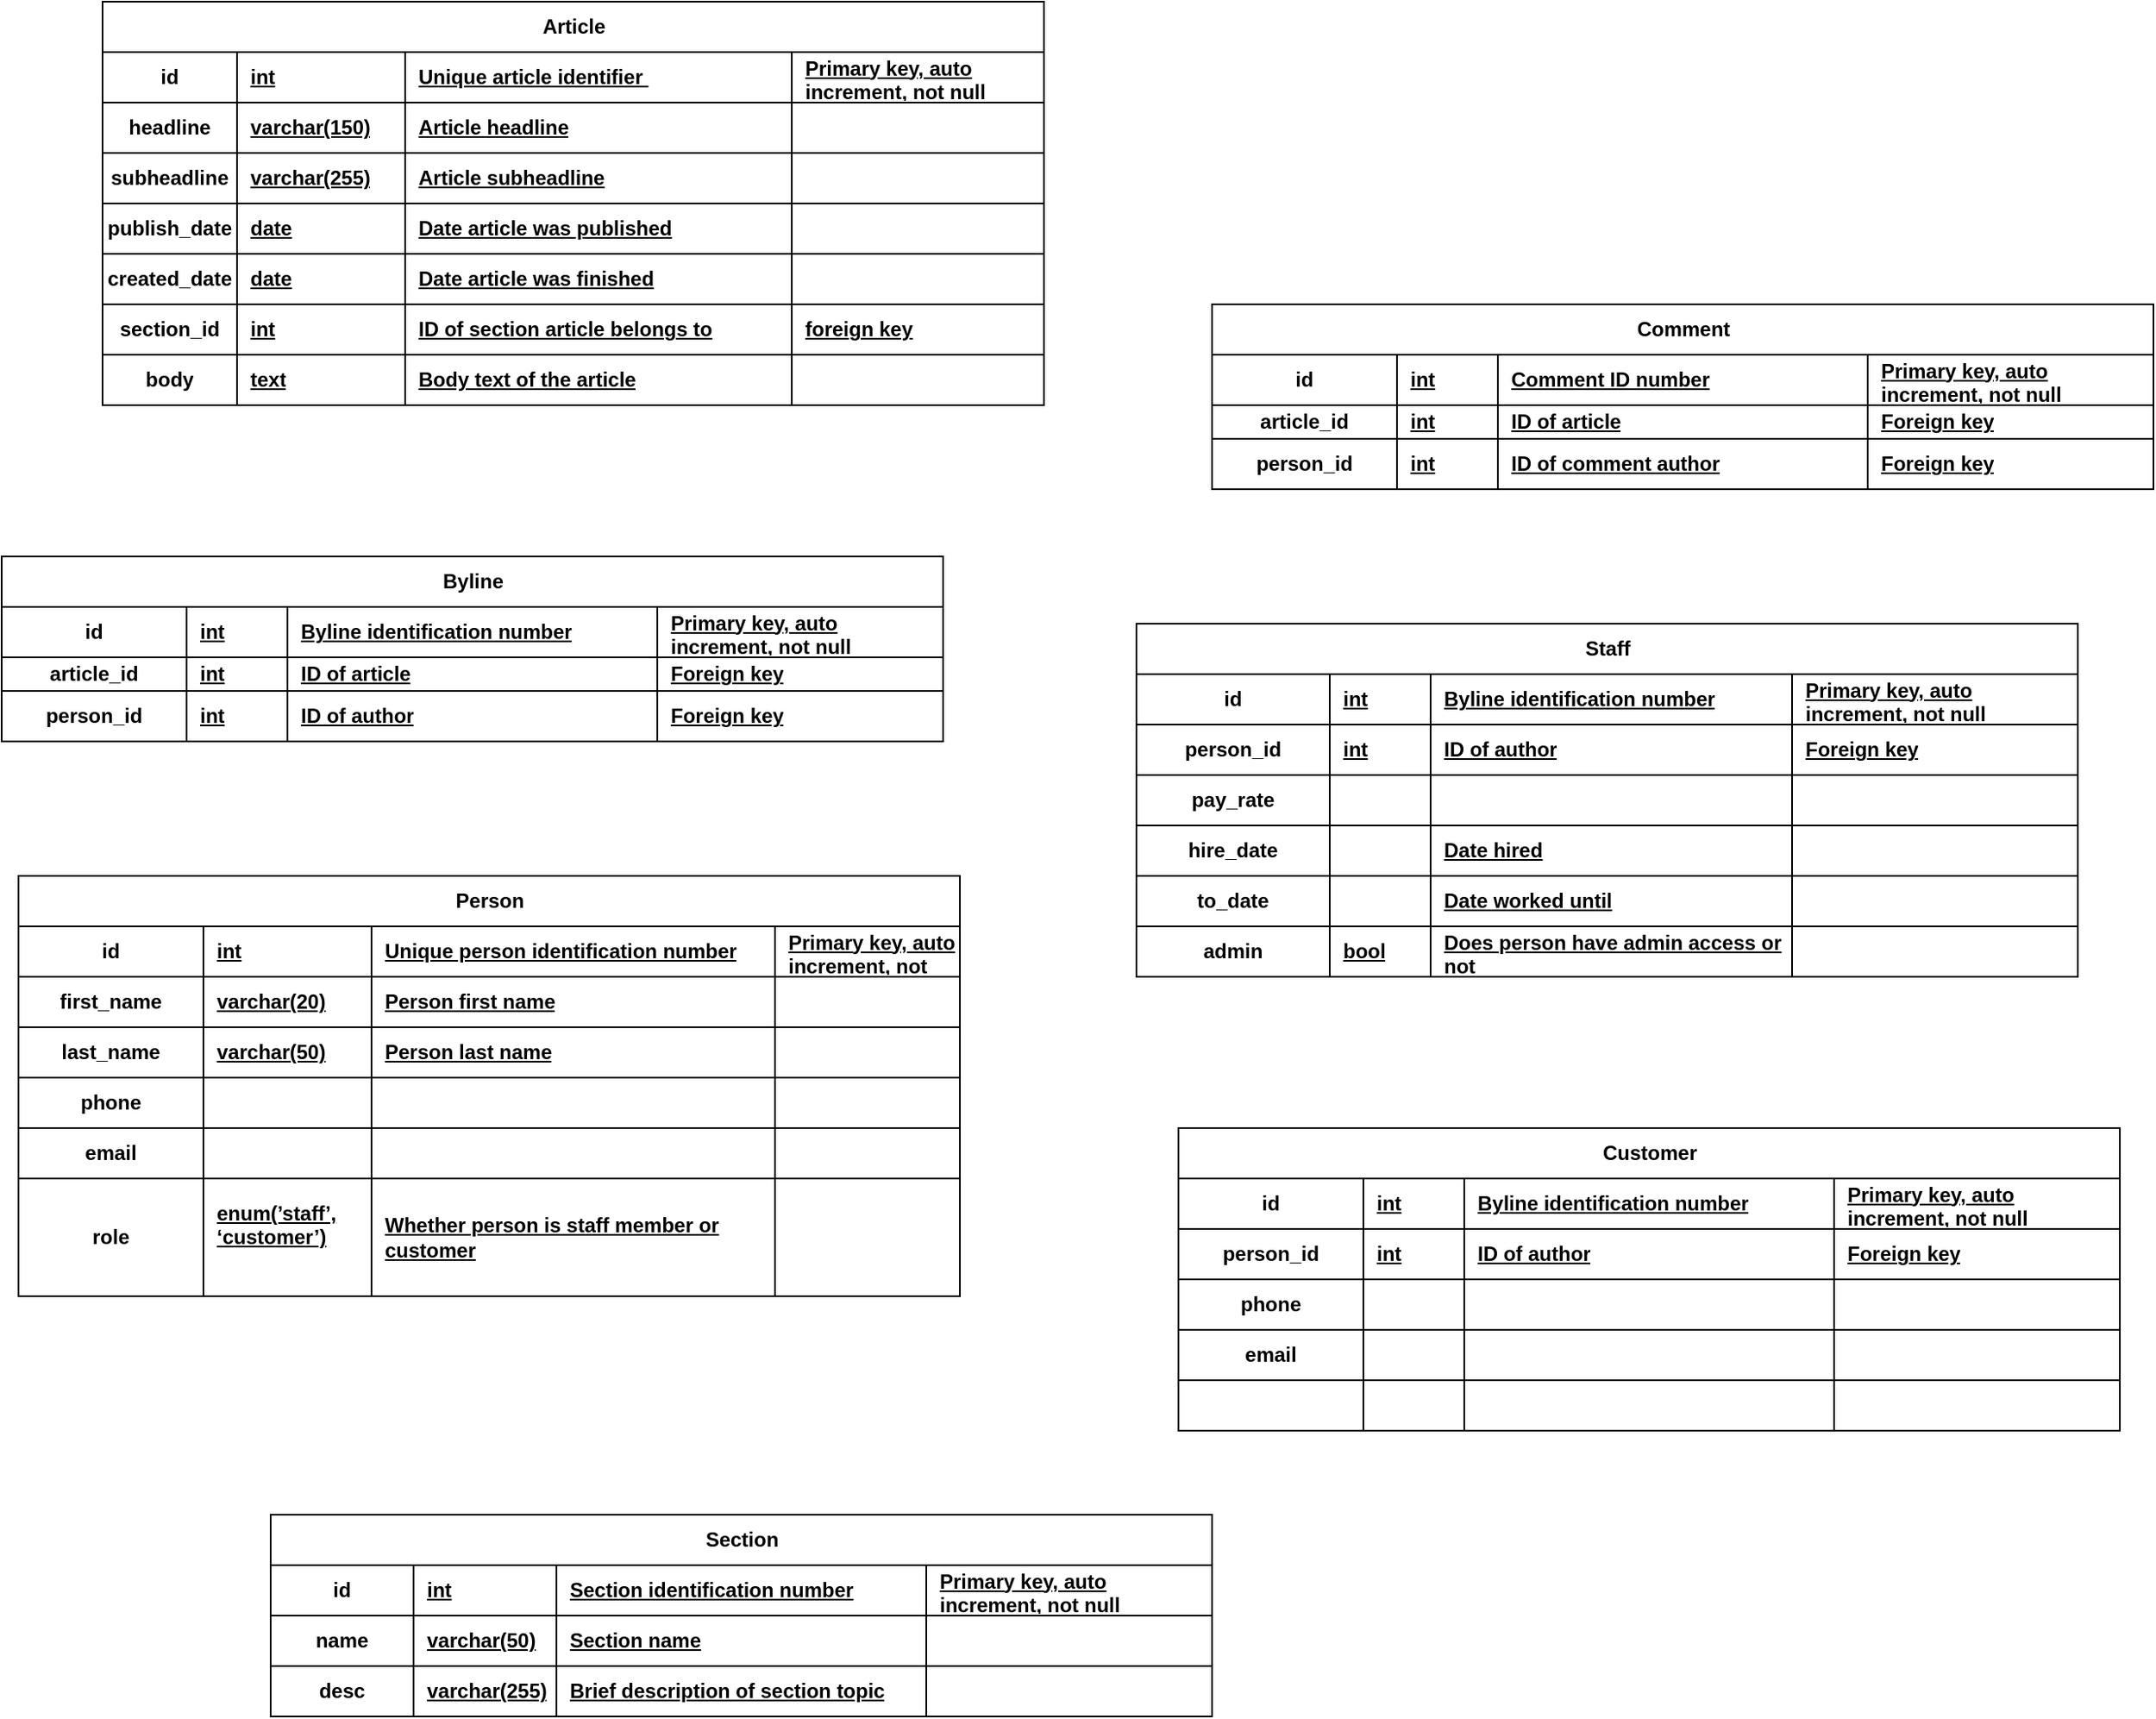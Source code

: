 <mxfile version="23.1.6" type="github">
  <diagram name="Page-1" id="agT5lnZlZGCf03avnsLv">
    <mxGraphModel dx="1023" dy="1010" grid="1" gridSize="10" guides="1" tooltips="1" connect="1" arrows="1" fold="1" page="1" pageScale="1" pageWidth="850" pageHeight="1100" math="0" shadow="0">
      <root>
        <mxCell id="0" />
        <mxCell id="1" parent="0" />
        <mxCell id="VrxfjHSECOV5ghHh9eAR-52" value="Article" style="shape=table;startSize=30;container=1;collapsible=1;childLayout=tableLayout;fixedRows=1;rowLines=0;fontStyle=1;align=center;resizeLast=1;html=1;" parent="1" vertex="1">
          <mxGeometry x="100" y="60" width="560" height="240" as="geometry" />
        </mxCell>
        <mxCell id="VrxfjHSECOV5ghHh9eAR-88" style="shape=tableRow;horizontal=0;startSize=0;swimlaneHead=0;swimlaneBody=0;fillColor=none;collapsible=0;dropTarget=0;points=[[0,0.5],[1,0.5]];portConstraint=eastwest;top=0;left=0;right=0;bottom=1;" parent="VrxfjHSECOV5ghHh9eAR-52" vertex="1">
          <mxGeometry y="30" width="560" height="30" as="geometry" />
        </mxCell>
        <mxCell id="VrxfjHSECOV5ghHh9eAR-89" value="id" style="shape=partialRectangle;connectable=0;fillColor=none;top=0;left=0;bottom=0;right=0;fontStyle=1;overflow=hidden;whiteSpace=wrap;html=1;" parent="VrxfjHSECOV5ghHh9eAR-88" vertex="1">
          <mxGeometry width="80" height="30" as="geometry">
            <mxRectangle width="80" height="30" as="alternateBounds" />
          </mxGeometry>
        </mxCell>
        <mxCell id="VrxfjHSECOV5ghHh9eAR-90" value="int" style="shape=partialRectangle;connectable=0;fillColor=none;top=0;left=0;bottom=0;right=0;align=left;spacingLeft=6;fontStyle=5;overflow=hidden;whiteSpace=wrap;html=1;" parent="VrxfjHSECOV5ghHh9eAR-88" vertex="1">
          <mxGeometry x="80" width="100" height="30" as="geometry">
            <mxRectangle width="100" height="30" as="alternateBounds" />
          </mxGeometry>
        </mxCell>
        <mxCell id="VrxfjHSECOV5ghHh9eAR-91" value="Unique article identifier&amp;nbsp;" style="shape=partialRectangle;connectable=0;fillColor=none;top=0;left=0;bottom=0;right=0;align=left;spacingLeft=6;fontStyle=5;overflow=hidden;whiteSpace=wrap;html=1;" parent="VrxfjHSECOV5ghHh9eAR-88" vertex="1">
          <mxGeometry x="180" width="230.0" height="30" as="geometry">
            <mxRectangle width="230.0" height="30" as="alternateBounds" />
          </mxGeometry>
        </mxCell>
        <mxCell id="VrxfjHSECOV5ghHh9eAR-92" value="Primary key, auto increment, not null" style="shape=partialRectangle;connectable=0;fillColor=none;top=0;left=0;bottom=0;right=0;align=left;spacingLeft=6;fontStyle=5;overflow=hidden;whiteSpace=wrap;html=1;" parent="VrxfjHSECOV5ghHh9eAR-88" vertex="1">
          <mxGeometry x="410.0" width="150.0" height="30" as="geometry">
            <mxRectangle width="150.0" height="30" as="alternateBounds" />
          </mxGeometry>
        </mxCell>
        <mxCell id="VrxfjHSECOV5ghHh9eAR-83" style="shape=tableRow;horizontal=0;startSize=0;swimlaneHead=0;swimlaneBody=0;fillColor=none;collapsible=0;dropTarget=0;points=[[0,0.5],[1,0.5]];portConstraint=eastwest;top=0;left=0;right=0;bottom=1;" parent="VrxfjHSECOV5ghHh9eAR-52" vertex="1">
          <mxGeometry y="60" width="560" height="30" as="geometry" />
        </mxCell>
        <mxCell id="VrxfjHSECOV5ghHh9eAR-84" value="headline" style="shape=partialRectangle;connectable=0;fillColor=none;top=0;left=0;bottom=0;right=0;fontStyle=1;overflow=hidden;whiteSpace=wrap;html=1;" parent="VrxfjHSECOV5ghHh9eAR-83" vertex="1">
          <mxGeometry width="80" height="30" as="geometry">
            <mxRectangle width="80" height="30" as="alternateBounds" />
          </mxGeometry>
        </mxCell>
        <mxCell id="VrxfjHSECOV5ghHh9eAR-85" value="varchar(150)" style="shape=partialRectangle;connectable=0;fillColor=none;top=0;left=0;bottom=0;right=0;align=left;spacingLeft=6;fontStyle=5;overflow=hidden;whiteSpace=wrap;html=1;" parent="VrxfjHSECOV5ghHh9eAR-83" vertex="1">
          <mxGeometry x="80" width="100" height="30" as="geometry">
            <mxRectangle width="100" height="30" as="alternateBounds" />
          </mxGeometry>
        </mxCell>
        <mxCell id="VrxfjHSECOV5ghHh9eAR-86" value="Article headline" style="shape=partialRectangle;connectable=0;fillColor=none;top=0;left=0;bottom=0;right=0;align=left;spacingLeft=6;fontStyle=5;overflow=hidden;whiteSpace=wrap;html=1;" parent="VrxfjHSECOV5ghHh9eAR-83" vertex="1">
          <mxGeometry x="180" width="230.0" height="30" as="geometry">
            <mxRectangle width="230.0" height="30" as="alternateBounds" />
          </mxGeometry>
        </mxCell>
        <mxCell id="VrxfjHSECOV5ghHh9eAR-87" style="shape=partialRectangle;connectable=0;fillColor=none;top=0;left=0;bottom=0;right=0;align=left;spacingLeft=6;fontStyle=5;overflow=hidden;whiteSpace=wrap;html=1;" parent="VrxfjHSECOV5ghHh9eAR-83" vertex="1">
          <mxGeometry x="410.0" width="150.0" height="30" as="geometry">
            <mxRectangle width="150.0" height="30" as="alternateBounds" />
          </mxGeometry>
        </mxCell>
        <mxCell id="VrxfjHSECOV5ghHh9eAR-78" style="shape=tableRow;horizontal=0;startSize=0;swimlaneHead=0;swimlaneBody=0;fillColor=none;collapsible=0;dropTarget=0;points=[[0,0.5],[1,0.5]];portConstraint=eastwest;top=0;left=0;right=0;bottom=1;" parent="VrxfjHSECOV5ghHh9eAR-52" vertex="1">
          <mxGeometry y="90" width="560" height="30" as="geometry" />
        </mxCell>
        <mxCell id="VrxfjHSECOV5ghHh9eAR-79" value="subheadline" style="shape=partialRectangle;connectable=0;fillColor=none;top=0;left=0;bottom=0;right=0;fontStyle=1;overflow=hidden;whiteSpace=wrap;html=1;" parent="VrxfjHSECOV5ghHh9eAR-78" vertex="1">
          <mxGeometry width="80" height="30" as="geometry">
            <mxRectangle width="80" height="30" as="alternateBounds" />
          </mxGeometry>
        </mxCell>
        <mxCell id="VrxfjHSECOV5ghHh9eAR-80" value="varchar(255)" style="shape=partialRectangle;connectable=0;fillColor=none;top=0;left=0;bottom=0;right=0;align=left;spacingLeft=6;fontStyle=5;overflow=hidden;whiteSpace=wrap;html=1;" parent="VrxfjHSECOV5ghHh9eAR-78" vertex="1">
          <mxGeometry x="80" width="100" height="30" as="geometry">
            <mxRectangle width="100" height="30" as="alternateBounds" />
          </mxGeometry>
        </mxCell>
        <mxCell id="VrxfjHSECOV5ghHh9eAR-81" value="Article subheadline" style="shape=partialRectangle;connectable=0;fillColor=none;top=0;left=0;bottom=0;right=0;align=left;spacingLeft=6;fontStyle=5;overflow=hidden;whiteSpace=wrap;html=1;" parent="VrxfjHSECOV5ghHh9eAR-78" vertex="1">
          <mxGeometry x="180" width="230.0" height="30" as="geometry">
            <mxRectangle width="230.0" height="30" as="alternateBounds" />
          </mxGeometry>
        </mxCell>
        <mxCell id="VrxfjHSECOV5ghHh9eAR-82" value="" style="shape=partialRectangle;connectable=0;fillColor=none;top=0;left=0;bottom=0;right=0;align=left;spacingLeft=6;fontStyle=5;overflow=hidden;whiteSpace=wrap;html=1;" parent="VrxfjHSECOV5ghHh9eAR-78" vertex="1">
          <mxGeometry x="410.0" width="150.0" height="30" as="geometry">
            <mxRectangle width="150.0" height="30" as="alternateBounds" />
          </mxGeometry>
        </mxCell>
        <mxCell id="VrxfjHSECOV5ghHh9eAR-73" style="shape=tableRow;horizontal=0;startSize=0;swimlaneHead=0;swimlaneBody=0;fillColor=none;collapsible=0;dropTarget=0;points=[[0,0.5],[1,0.5]];portConstraint=eastwest;top=0;left=0;right=0;bottom=1;" parent="VrxfjHSECOV5ghHh9eAR-52" vertex="1">
          <mxGeometry y="120" width="560" height="30" as="geometry" />
        </mxCell>
        <mxCell id="VrxfjHSECOV5ghHh9eAR-74" value="publish_date" style="shape=partialRectangle;connectable=0;fillColor=none;top=0;left=0;bottom=0;right=0;fontStyle=1;overflow=hidden;whiteSpace=wrap;html=1;" parent="VrxfjHSECOV5ghHh9eAR-73" vertex="1">
          <mxGeometry width="80" height="30" as="geometry">
            <mxRectangle width="80" height="30" as="alternateBounds" />
          </mxGeometry>
        </mxCell>
        <mxCell id="VrxfjHSECOV5ghHh9eAR-75" value="date" style="shape=partialRectangle;connectable=0;fillColor=none;top=0;left=0;bottom=0;right=0;align=left;spacingLeft=6;fontStyle=5;overflow=hidden;whiteSpace=wrap;html=1;" parent="VrxfjHSECOV5ghHh9eAR-73" vertex="1">
          <mxGeometry x="80" width="100" height="30" as="geometry">
            <mxRectangle width="100" height="30" as="alternateBounds" />
          </mxGeometry>
        </mxCell>
        <mxCell id="VrxfjHSECOV5ghHh9eAR-76" value="Date article was published" style="shape=partialRectangle;connectable=0;fillColor=none;top=0;left=0;bottom=0;right=0;align=left;spacingLeft=6;fontStyle=5;overflow=hidden;whiteSpace=wrap;html=1;" parent="VrxfjHSECOV5ghHh9eAR-73" vertex="1">
          <mxGeometry x="180" width="230.0" height="30" as="geometry">
            <mxRectangle width="230.0" height="30" as="alternateBounds" />
          </mxGeometry>
        </mxCell>
        <mxCell id="VrxfjHSECOV5ghHh9eAR-77" style="shape=partialRectangle;connectable=0;fillColor=none;top=0;left=0;bottom=0;right=0;align=left;spacingLeft=6;fontStyle=5;overflow=hidden;whiteSpace=wrap;html=1;" parent="VrxfjHSECOV5ghHh9eAR-73" vertex="1">
          <mxGeometry x="410.0" width="150.0" height="30" as="geometry">
            <mxRectangle width="150.0" height="30" as="alternateBounds" />
          </mxGeometry>
        </mxCell>
        <mxCell id="i3LwSjBUEJB19dRs7bwJ-11" style="shape=tableRow;horizontal=0;startSize=0;swimlaneHead=0;swimlaneBody=0;fillColor=none;collapsible=0;dropTarget=0;points=[[0,0.5],[1,0.5]];portConstraint=eastwest;top=0;left=0;right=0;bottom=1;" vertex="1" parent="VrxfjHSECOV5ghHh9eAR-52">
          <mxGeometry y="150" width="560" height="30" as="geometry" />
        </mxCell>
        <mxCell id="i3LwSjBUEJB19dRs7bwJ-12" value="created_date" style="shape=partialRectangle;connectable=0;fillColor=none;top=0;left=0;bottom=0;right=0;fontStyle=1;overflow=hidden;whiteSpace=wrap;html=1;" vertex="1" parent="i3LwSjBUEJB19dRs7bwJ-11">
          <mxGeometry width="80" height="30" as="geometry">
            <mxRectangle width="80" height="30" as="alternateBounds" />
          </mxGeometry>
        </mxCell>
        <mxCell id="i3LwSjBUEJB19dRs7bwJ-13" value="date" style="shape=partialRectangle;connectable=0;fillColor=none;top=0;left=0;bottom=0;right=0;align=left;spacingLeft=6;fontStyle=5;overflow=hidden;whiteSpace=wrap;html=1;" vertex="1" parent="i3LwSjBUEJB19dRs7bwJ-11">
          <mxGeometry x="80" width="100" height="30" as="geometry">
            <mxRectangle width="100" height="30" as="alternateBounds" />
          </mxGeometry>
        </mxCell>
        <mxCell id="i3LwSjBUEJB19dRs7bwJ-14" value="Date article was finished" style="shape=partialRectangle;connectable=0;fillColor=none;top=0;left=0;bottom=0;right=0;align=left;spacingLeft=6;fontStyle=5;overflow=hidden;whiteSpace=wrap;html=1;" vertex="1" parent="i3LwSjBUEJB19dRs7bwJ-11">
          <mxGeometry x="180" width="230.0" height="30" as="geometry">
            <mxRectangle width="230.0" height="30" as="alternateBounds" />
          </mxGeometry>
        </mxCell>
        <mxCell id="i3LwSjBUEJB19dRs7bwJ-15" style="shape=partialRectangle;connectable=0;fillColor=none;top=0;left=0;bottom=0;right=0;align=left;spacingLeft=6;fontStyle=5;overflow=hidden;whiteSpace=wrap;html=1;" vertex="1" parent="i3LwSjBUEJB19dRs7bwJ-11">
          <mxGeometry x="410.0" width="150.0" height="30" as="geometry">
            <mxRectangle width="150.0" height="30" as="alternateBounds" />
          </mxGeometry>
        </mxCell>
        <mxCell id="i3LwSjBUEJB19dRs7bwJ-6" style="shape=tableRow;horizontal=0;startSize=0;swimlaneHead=0;swimlaneBody=0;fillColor=none;collapsible=0;dropTarget=0;points=[[0,0.5],[1,0.5]];portConstraint=eastwest;top=0;left=0;right=0;bottom=1;" vertex="1" parent="VrxfjHSECOV5ghHh9eAR-52">
          <mxGeometry y="180" width="560" height="30" as="geometry" />
        </mxCell>
        <mxCell id="i3LwSjBUEJB19dRs7bwJ-7" value="section_id" style="shape=partialRectangle;connectable=0;fillColor=none;top=0;left=0;bottom=0;right=0;fontStyle=1;overflow=hidden;whiteSpace=wrap;html=1;" vertex="1" parent="i3LwSjBUEJB19dRs7bwJ-6">
          <mxGeometry width="80" height="30" as="geometry">
            <mxRectangle width="80" height="30" as="alternateBounds" />
          </mxGeometry>
        </mxCell>
        <mxCell id="i3LwSjBUEJB19dRs7bwJ-8" value="int" style="shape=partialRectangle;connectable=0;fillColor=none;top=0;left=0;bottom=0;right=0;align=left;spacingLeft=6;fontStyle=5;overflow=hidden;whiteSpace=wrap;html=1;" vertex="1" parent="i3LwSjBUEJB19dRs7bwJ-6">
          <mxGeometry x="80" width="100" height="30" as="geometry">
            <mxRectangle width="100" height="30" as="alternateBounds" />
          </mxGeometry>
        </mxCell>
        <mxCell id="i3LwSjBUEJB19dRs7bwJ-9" value="ID of section article belongs to" style="shape=partialRectangle;connectable=0;fillColor=none;top=0;left=0;bottom=0;right=0;align=left;spacingLeft=6;fontStyle=5;overflow=hidden;whiteSpace=wrap;html=1;" vertex="1" parent="i3LwSjBUEJB19dRs7bwJ-6">
          <mxGeometry x="180" width="230.0" height="30" as="geometry">
            <mxRectangle width="230.0" height="30" as="alternateBounds" />
          </mxGeometry>
        </mxCell>
        <mxCell id="i3LwSjBUEJB19dRs7bwJ-10" value="foreign key" style="shape=partialRectangle;connectable=0;fillColor=none;top=0;left=0;bottom=0;right=0;align=left;spacingLeft=6;fontStyle=5;overflow=hidden;whiteSpace=wrap;html=1;" vertex="1" parent="i3LwSjBUEJB19dRs7bwJ-6">
          <mxGeometry x="410.0" width="150.0" height="30" as="geometry">
            <mxRectangle width="150.0" height="30" as="alternateBounds" />
          </mxGeometry>
        </mxCell>
        <mxCell id="i3LwSjBUEJB19dRs7bwJ-1" style="shape=tableRow;horizontal=0;startSize=0;swimlaneHead=0;swimlaneBody=0;fillColor=none;collapsible=0;dropTarget=0;points=[[0,0.5],[1,0.5]];portConstraint=eastwest;top=0;left=0;right=0;bottom=1;" vertex="1" parent="VrxfjHSECOV5ghHh9eAR-52">
          <mxGeometry y="210" width="560" height="30" as="geometry" />
        </mxCell>
        <mxCell id="i3LwSjBUEJB19dRs7bwJ-2" value="body" style="shape=partialRectangle;connectable=0;fillColor=none;top=0;left=0;bottom=0;right=0;fontStyle=1;overflow=hidden;whiteSpace=wrap;html=1;" vertex="1" parent="i3LwSjBUEJB19dRs7bwJ-1">
          <mxGeometry width="80" height="30" as="geometry">
            <mxRectangle width="80" height="30" as="alternateBounds" />
          </mxGeometry>
        </mxCell>
        <mxCell id="i3LwSjBUEJB19dRs7bwJ-3" value="text" style="shape=partialRectangle;connectable=0;fillColor=none;top=0;left=0;bottom=0;right=0;align=left;spacingLeft=6;fontStyle=5;overflow=hidden;whiteSpace=wrap;html=1;" vertex="1" parent="i3LwSjBUEJB19dRs7bwJ-1">
          <mxGeometry x="80" width="100" height="30" as="geometry">
            <mxRectangle width="100" height="30" as="alternateBounds" />
          </mxGeometry>
        </mxCell>
        <mxCell id="i3LwSjBUEJB19dRs7bwJ-4" value="Body text of the article" style="shape=partialRectangle;connectable=0;fillColor=none;top=0;left=0;bottom=0;right=0;align=left;spacingLeft=6;fontStyle=5;overflow=hidden;whiteSpace=wrap;html=1;" vertex="1" parent="i3LwSjBUEJB19dRs7bwJ-1">
          <mxGeometry x="180" width="230.0" height="30" as="geometry">
            <mxRectangle width="230.0" height="30" as="alternateBounds" />
          </mxGeometry>
        </mxCell>
        <mxCell id="i3LwSjBUEJB19dRs7bwJ-5" style="shape=partialRectangle;connectable=0;fillColor=none;top=0;left=0;bottom=0;right=0;align=left;spacingLeft=6;fontStyle=5;overflow=hidden;whiteSpace=wrap;html=1;" vertex="1" parent="i3LwSjBUEJB19dRs7bwJ-1">
          <mxGeometry x="410.0" width="150.0" height="30" as="geometry">
            <mxRectangle width="150.0" height="30" as="alternateBounds" />
          </mxGeometry>
        </mxCell>
        <mxCell id="VrxfjHSECOV5ghHh9eAR-93" value="Byline" style="shape=table;startSize=30;container=1;collapsible=1;childLayout=tableLayout;fixedRows=1;rowLines=0;fontStyle=1;align=center;resizeLast=1;html=1;" parent="1" vertex="1">
          <mxGeometry x="40" y="390" width="560" height="110" as="geometry" />
        </mxCell>
        <mxCell id="VrxfjHSECOV5ghHh9eAR-94" style="shape=tableRow;horizontal=0;startSize=0;swimlaneHead=0;swimlaneBody=0;fillColor=none;collapsible=0;dropTarget=0;points=[[0,0.5],[1,0.5]];portConstraint=eastwest;top=0;left=0;right=0;bottom=1;" parent="VrxfjHSECOV5ghHh9eAR-93" vertex="1">
          <mxGeometry y="30" width="560" height="30" as="geometry" />
        </mxCell>
        <mxCell id="VrxfjHSECOV5ghHh9eAR-95" value="id" style="shape=partialRectangle;connectable=0;fillColor=none;top=0;left=0;bottom=0;right=0;fontStyle=1;overflow=hidden;whiteSpace=wrap;html=1;" parent="VrxfjHSECOV5ghHh9eAR-94" vertex="1">
          <mxGeometry width="110.0" height="30" as="geometry">
            <mxRectangle width="110.0" height="30" as="alternateBounds" />
          </mxGeometry>
        </mxCell>
        <mxCell id="VrxfjHSECOV5ghHh9eAR-96" value="int" style="shape=partialRectangle;connectable=0;fillColor=none;top=0;left=0;bottom=0;right=0;align=left;spacingLeft=6;fontStyle=5;overflow=hidden;whiteSpace=wrap;html=1;" parent="VrxfjHSECOV5ghHh9eAR-94" vertex="1">
          <mxGeometry x="110.0" width="60.0" height="30" as="geometry">
            <mxRectangle width="60.0" height="30" as="alternateBounds" />
          </mxGeometry>
        </mxCell>
        <mxCell id="VrxfjHSECOV5ghHh9eAR-97" value="Byline identification number" style="shape=partialRectangle;connectable=0;fillColor=none;top=0;left=0;bottom=0;right=0;align=left;spacingLeft=6;fontStyle=5;overflow=hidden;whiteSpace=wrap;html=1;" parent="VrxfjHSECOV5ghHh9eAR-94" vertex="1">
          <mxGeometry x="170.0" width="220.0" height="30" as="geometry">
            <mxRectangle width="220.0" height="30" as="alternateBounds" />
          </mxGeometry>
        </mxCell>
        <mxCell id="VrxfjHSECOV5ghHh9eAR-98" value="Primary key, auto increment, not null" style="shape=partialRectangle;connectable=0;fillColor=none;top=0;left=0;bottom=0;right=0;align=left;spacingLeft=6;fontStyle=5;overflow=hidden;whiteSpace=wrap;html=1;" parent="VrxfjHSECOV5ghHh9eAR-94" vertex="1">
          <mxGeometry x="390.0" width="170.0" height="30" as="geometry">
            <mxRectangle width="170.0" height="30" as="alternateBounds" />
          </mxGeometry>
        </mxCell>
        <mxCell id="VrxfjHSECOV5ghHh9eAR-99" style="shape=tableRow;horizontal=0;startSize=0;swimlaneHead=0;swimlaneBody=0;fillColor=none;collapsible=0;dropTarget=0;points=[[0,0.5],[1,0.5]];portConstraint=eastwest;top=0;left=0;right=0;bottom=1;" parent="VrxfjHSECOV5ghHh9eAR-93" vertex="1">
          <mxGeometry y="60" width="560" height="20" as="geometry" />
        </mxCell>
        <mxCell id="VrxfjHSECOV5ghHh9eAR-100" value="article_id" style="shape=partialRectangle;connectable=0;fillColor=none;top=0;left=0;bottom=0;right=0;fontStyle=1;overflow=hidden;whiteSpace=wrap;html=1;" parent="VrxfjHSECOV5ghHh9eAR-99" vertex="1">
          <mxGeometry width="110.0" height="20" as="geometry">
            <mxRectangle width="110.0" height="20" as="alternateBounds" />
          </mxGeometry>
        </mxCell>
        <mxCell id="VrxfjHSECOV5ghHh9eAR-101" value="int" style="shape=partialRectangle;connectable=0;fillColor=none;top=0;left=0;bottom=0;right=0;align=left;spacingLeft=6;fontStyle=5;overflow=hidden;whiteSpace=wrap;html=1;" parent="VrxfjHSECOV5ghHh9eAR-99" vertex="1">
          <mxGeometry x="110.0" width="60.0" height="20" as="geometry">
            <mxRectangle width="60.0" height="20" as="alternateBounds" />
          </mxGeometry>
        </mxCell>
        <mxCell id="VrxfjHSECOV5ghHh9eAR-102" value="ID of article" style="shape=partialRectangle;connectable=0;fillColor=none;top=0;left=0;bottom=0;right=0;align=left;spacingLeft=6;fontStyle=5;overflow=hidden;whiteSpace=wrap;html=1;" parent="VrxfjHSECOV5ghHh9eAR-99" vertex="1">
          <mxGeometry x="170.0" width="220.0" height="20" as="geometry">
            <mxRectangle width="220.0" height="20" as="alternateBounds" />
          </mxGeometry>
        </mxCell>
        <mxCell id="VrxfjHSECOV5ghHh9eAR-103" value="Foreign key" style="shape=partialRectangle;connectable=0;fillColor=none;top=0;left=0;bottom=0;right=0;align=left;spacingLeft=6;fontStyle=5;overflow=hidden;whiteSpace=wrap;html=1;" parent="VrxfjHSECOV5ghHh9eAR-99" vertex="1">
          <mxGeometry x="390.0" width="170.0" height="20" as="geometry">
            <mxRectangle width="170.0" height="20" as="alternateBounds" />
          </mxGeometry>
        </mxCell>
        <mxCell id="VrxfjHSECOV5ghHh9eAR-104" style="shape=tableRow;horizontal=0;startSize=0;swimlaneHead=0;swimlaneBody=0;fillColor=none;collapsible=0;dropTarget=0;points=[[0,0.5],[1,0.5]];portConstraint=eastwest;top=0;left=0;right=0;bottom=1;" parent="VrxfjHSECOV5ghHh9eAR-93" vertex="1">
          <mxGeometry y="80" width="560" height="30" as="geometry" />
        </mxCell>
        <mxCell id="VrxfjHSECOV5ghHh9eAR-105" value="person_id" style="shape=partialRectangle;connectable=0;fillColor=none;top=0;left=0;bottom=0;right=0;fontStyle=1;overflow=hidden;whiteSpace=wrap;html=1;" parent="VrxfjHSECOV5ghHh9eAR-104" vertex="1">
          <mxGeometry width="110.0" height="30" as="geometry">
            <mxRectangle width="110.0" height="30" as="alternateBounds" />
          </mxGeometry>
        </mxCell>
        <mxCell id="VrxfjHSECOV5ghHh9eAR-106" value="int" style="shape=partialRectangle;connectable=0;fillColor=none;top=0;left=0;bottom=0;right=0;align=left;spacingLeft=6;fontStyle=5;overflow=hidden;whiteSpace=wrap;html=1;" parent="VrxfjHSECOV5ghHh9eAR-104" vertex="1">
          <mxGeometry x="110.0" width="60.0" height="30" as="geometry">
            <mxRectangle width="60.0" height="30" as="alternateBounds" />
          </mxGeometry>
        </mxCell>
        <mxCell id="VrxfjHSECOV5ghHh9eAR-107" value="ID of author" style="shape=partialRectangle;connectable=0;fillColor=none;top=0;left=0;bottom=0;right=0;align=left;spacingLeft=6;fontStyle=5;overflow=hidden;whiteSpace=wrap;html=1;" parent="VrxfjHSECOV5ghHh9eAR-104" vertex="1">
          <mxGeometry x="170.0" width="220.0" height="30" as="geometry">
            <mxRectangle width="220.0" height="30" as="alternateBounds" />
          </mxGeometry>
        </mxCell>
        <mxCell id="VrxfjHSECOV5ghHh9eAR-108" value="Foreign key" style="shape=partialRectangle;connectable=0;fillColor=none;top=0;left=0;bottom=0;right=0;align=left;spacingLeft=6;fontStyle=5;overflow=hidden;whiteSpace=wrap;html=1;" parent="VrxfjHSECOV5ghHh9eAR-104" vertex="1">
          <mxGeometry x="390.0" width="170.0" height="30" as="geometry">
            <mxRectangle width="170.0" height="30" as="alternateBounds" />
          </mxGeometry>
        </mxCell>
        <mxCell id="VrxfjHSECOV5ghHh9eAR-124" value="Person" style="shape=table;startSize=30;container=1;collapsible=1;childLayout=tableLayout;fixedRows=1;rowLines=0;fontStyle=1;align=center;resizeLast=1;html=1;" parent="1" vertex="1">
          <mxGeometry x="50" y="580" width="560" height="250" as="geometry" />
        </mxCell>
        <mxCell id="VrxfjHSECOV5ghHh9eAR-125" style="shape=tableRow;horizontal=0;startSize=0;swimlaneHead=0;swimlaneBody=0;fillColor=none;collapsible=0;dropTarget=0;points=[[0,0.5],[1,0.5]];portConstraint=eastwest;top=0;left=0;right=0;bottom=1;" parent="VrxfjHSECOV5ghHh9eAR-124" vertex="1">
          <mxGeometry y="30" width="560" height="30" as="geometry" />
        </mxCell>
        <mxCell id="VrxfjHSECOV5ghHh9eAR-126" value="id" style="shape=partialRectangle;connectable=0;fillColor=none;top=0;left=0;bottom=0;right=0;fontStyle=1;overflow=hidden;whiteSpace=wrap;html=1;" parent="VrxfjHSECOV5ghHh9eAR-125" vertex="1">
          <mxGeometry width="110.0" height="30" as="geometry">
            <mxRectangle width="110.0" height="30" as="alternateBounds" />
          </mxGeometry>
        </mxCell>
        <mxCell id="VrxfjHSECOV5ghHh9eAR-127" value="int" style="shape=partialRectangle;connectable=0;fillColor=none;top=0;left=0;bottom=0;right=0;align=left;spacingLeft=6;fontStyle=5;overflow=hidden;whiteSpace=wrap;html=1;" parent="VrxfjHSECOV5ghHh9eAR-125" vertex="1">
          <mxGeometry x="110.0" width="100.0" height="30" as="geometry">
            <mxRectangle width="100.0" height="30" as="alternateBounds" />
          </mxGeometry>
        </mxCell>
        <mxCell id="VrxfjHSECOV5ghHh9eAR-128" value="Unique person identification number" style="shape=partialRectangle;connectable=0;fillColor=none;top=0;left=0;bottom=0;right=0;align=left;spacingLeft=6;fontStyle=5;overflow=hidden;whiteSpace=wrap;html=1;" parent="VrxfjHSECOV5ghHh9eAR-125" vertex="1">
          <mxGeometry x="210" width="240" height="30" as="geometry">
            <mxRectangle width="240" height="30" as="alternateBounds" />
          </mxGeometry>
        </mxCell>
        <mxCell id="VrxfjHSECOV5ghHh9eAR-129" value="Primary key, auto increment, not null" style="shape=partialRectangle;connectable=0;fillColor=none;top=0;left=0;bottom=0;right=0;align=left;spacingLeft=6;fontStyle=5;overflow=hidden;whiteSpace=wrap;html=1;" parent="VrxfjHSECOV5ghHh9eAR-125" vertex="1">
          <mxGeometry x="450" width="110" height="30" as="geometry">
            <mxRectangle width="110" height="30" as="alternateBounds" />
          </mxGeometry>
        </mxCell>
        <mxCell id="VrxfjHSECOV5ghHh9eAR-130" style="shape=tableRow;horizontal=0;startSize=0;swimlaneHead=0;swimlaneBody=0;fillColor=none;collapsible=0;dropTarget=0;points=[[0,0.5],[1,0.5]];portConstraint=eastwest;top=0;left=0;right=0;bottom=1;" parent="VrxfjHSECOV5ghHh9eAR-124" vertex="1">
          <mxGeometry y="60" width="560" height="30" as="geometry" />
        </mxCell>
        <mxCell id="VrxfjHSECOV5ghHh9eAR-131" value="first_name" style="shape=partialRectangle;connectable=0;fillColor=none;top=0;left=0;bottom=0;right=0;fontStyle=1;overflow=hidden;whiteSpace=wrap;html=1;" parent="VrxfjHSECOV5ghHh9eAR-130" vertex="1">
          <mxGeometry width="110.0" height="30" as="geometry">
            <mxRectangle width="110.0" height="30" as="alternateBounds" />
          </mxGeometry>
        </mxCell>
        <mxCell id="VrxfjHSECOV5ghHh9eAR-132" value="varchar(20)" style="shape=partialRectangle;connectable=0;fillColor=none;top=0;left=0;bottom=0;right=0;align=left;spacingLeft=6;fontStyle=5;overflow=hidden;whiteSpace=wrap;html=1;" parent="VrxfjHSECOV5ghHh9eAR-130" vertex="1">
          <mxGeometry x="110.0" width="100.0" height="30" as="geometry">
            <mxRectangle width="100.0" height="30" as="alternateBounds" />
          </mxGeometry>
        </mxCell>
        <mxCell id="VrxfjHSECOV5ghHh9eAR-133" value="Person first name" style="shape=partialRectangle;connectable=0;fillColor=none;top=0;left=0;bottom=0;right=0;align=left;spacingLeft=6;fontStyle=5;overflow=hidden;whiteSpace=wrap;html=1;" parent="VrxfjHSECOV5ghHh9eAR-130" vertex="1">
          <mxGeometry x="210" width="240" height="30" as="geometry">
            <mxRectangle width="240" height="30" as="alternateBounds" />
          </mxGeometry>
        </mxCell>
        <mxCell id="VrxfjHSECOV5ghHh9eAR-134" style="shape=partialRectangle;connectable=0;fillColor=none;top=0;left=0;bottom=0;right=0;align=left;spacingLeft=6;fontStyle=5;overflow=hidden;whiteSpace=wrap;html=1;" parent="VrxfjHSECOV5ghHh9eAR-130" vertex="1">
          <mxGeometry x="450" width="110" height="30" as="geometry">
            <mxRectangle width="110" height="30" as="alternateBounds" />
          </mxGeometry>
        </mxCell>
        <mxCell id="VrxfjHSECOV5ghHh9eAR-135" style="shape=tableRow;horizontal=0;startSize=0;swimlaneHead=0;swimlaneBody=0;fillColor=none;collapsible=0;dropTarget=0;points=[[0,0.5],[1,0.5]];portConstraint=eastwest;top=0;left=0;right=0;bottom=1;" parent="VrxfjHSECOV5ghHh9eAR-124" vertex="1">
          <mxGeometry y="90" width="560" height="30" as="geometry" />
        </mxCell>
        <mxCell id="VrxfjHSECOV5ghHh9eAR-136" value="last_name" style="shape=partialRectangle;connectable=0;fillColor=none;top=0;left=0;bottom=0;right=0;fontStyle=1;overflow=hidden;whiteSpace=wrap;html=1;" parent="VrxfjHSECOV5ghHh9eAR-135" vertex="1">
          <mxGeometry width="110.0" height="30" as="geometry">
            <mxRectangle width="110.0" height="30" as="alternateBounds" />
          </mxGeometry>
        </mxCell>
        <mxCell id="VrxfjHSECOV5ghHh9eAR-137" value="varchar(50)" style="shape=partialRectangle;connectable=0;fillColor=none;top=0;left=0;bottom=0;right=0;align=left;spacingLeft=6;fontStyle=5;overflow=hidden;whiteSpace=wrap;html=1;" parent="VrxfjHSECOV5ghHh9eAR-135" vertex="1">
          <mxGeometry x="110.0" width="100.0" height="30" as="geometry">
            <mxRectangle width="100.0" height="30" as="alternateBounds" />
          </mxGeometry>
        </mxCell>
        <mxCell id="VrxfjHSECOV5ghHh9eAR-138" value="Person last name" style="shape=partialRectangle;connectable=0;fillColor=none;top=0;left=0;bottom=0;right=0;align=left;spacingLeft=6;fontStyle=5;overflow=hidden;whiteSpace=wrap;html=1;" parent="VrxfjHSECOV5ghHh9eAR-135" vertex="1">
          <mxGeometry x="210" width="240" height="30" as="geometry">
            <mxRectangle width="240" height="30" as="alternateBounds" />
          </mxGeometry>
        </mxCell>
        <mxCell id="VrxfjHSECOV5ghHh9eAR-139" style="shape=partialRectangle;connectable=0;fillColor=none;top=0;left=0;bottom=0;right=0;align=left;spacingLeft=6;fontStyle=5;overflow=hidden;whiteSpace=wrap;html=1;" parent="VrxfjHSECOV5ghHh9eAR-135" vertex="1">
          <mxGeometry x="450" width="110" height="30" as="geometry">
            <mxRectangle width="110" height="30" as="alternateBounds" />
          </mxGeometry>
        </mxCell>
        <mxCell id="i3LwSjBUEJB19dRs7bwJ-150" style="shape=tableRow;horizontal=0;startSize=0;swimlaneHead=0;swimlaneBody=0;fillColor=none;collapsible=0;dropTarget=0;points=[[0,0.5],[1,0.5]];portConstraint=eastwest;top=0;left=0;right=0;bottom=1;" vertex="1" parent="VrxfjHSECOV5ghHh9eAR-124">
          <mxGeometry y="120" width="560" height="30" as="geometry" />
        </mxCell>
        <mxCell id="i3LwSjBUEJB19dRs7bwJ-151" value="phone" style="shape=partialRectangle;connectable=0;fillColor=none;top=0;left=0;bottom=0;right=0;fontStyle=1;overflow=hidden;whiteSpace=wrap;html=1;" vertex="1" parent="i3LwSjBUEJB19dRs7bwJ-150">
          <mxGeometry width="110.0" height="30" as="geometry">
            <mxRectangle width="110.0" height="30" as="alternateBounds" />
          </mxGeometry>
        </mxCell>
        <mxCell id="i3LwSjBUEJB19dRs7bwJ-152" style="shape=partialRectangle;connectable=0;fillColor=none;top=0;left=0;bottom=0;right=0;align=left;spacingLeft=6;fontStyle=5;overflow=hidden;whiteSpace=wrap;html=1;" vertex="1" parent="i3LwSjBUEJB19dRs7bwJ-150">
          <mxGeometry x="110.0" width="100.0" height="30" as="geometry">
            <mxRectangle width="100.0" height="30" as="alternateBounds" />
          </mxGeometry>
        </mxCell>
        <mxCell id="i3LwSjBUEJB19dRs7bwJ-153" style="shape=partialRectangle;connectable=0;fillColor=none;top=0;left=0;bottom=0;right=0;align=left;spacingLeft=6;fontStyle=5;overflow=hidden;whiteSpace=wrap;html=1;" vertex="1" parent="i3LwSjBUEJB19dRs7bwJ-150">
          <mxGeometry x="210" width="240" height="30" as="geometry">
            <mxRectangle width="240" height="30" as="alternateBounds" />
          </mxGeometry>
        </mxCell>
        <mxCell id="i3LwSjBUEJB19dRs7bwJ-154" style="shape=partialRectangle;connectable=0;fillColor=none;top=0;left=0;bottom=0;right=0;align=left;spacingLeft=6;fontStyle=5;overflow=hidden;whiteSpace=wrap;html=1;" vertex="1" parent="i3LwSjBUEJB19dRs7bwJ-150">
          <mxGeometry x="450" width="110" height="30" as="geometry">
            <mxRectangle width="110" height="30" as="alternateBounds" />
          </mxGeometry>
        </mxCell>
        <mxCell id="i3LwSjBUEJB19dRs7bwJ-145" style="shape=tableRow;horizontal=0;startSize=0;swimlaneHead=0;swimlaneBody=0;fillColor=none;collapsible=0;dropTarget=0;points=[[0,0.5],[1,0.5]];portConstraint=eastwest;top=0;left=0;right=0;bottom=1;" vertex="1" parent="VrxfjHSECOV5ghHh9eAR-124">
          <mxGeometry y="150" width="560" height="30" as="geometry" />
        </mxCell>
        <mxCell id="i3LwSjBUEJB19dRs7bwJ-146" value="email" style="shape=partialRectangle;connectable=0;fillColor=none;top=0;left=0;bottom=0;right=0;fontStyle=1;overflow=hidden;whiteSpace=wrap;html=1;" vertex="1" parent="i3LwSjBUEJB19dRs7bwJ-145">
          <mxGeometry width="110.0" height="30" as="geometry">
            <mxRectangle width="110.0" height="30" as="alternateBounds" />
          </mxGeometry>
        </mxCell>
        <mxCell id="i3LwSjBUEJB19dRs7bwJ-147" style="shape=partialRectangle;connectable=0;fillColor=none;top=0;left=0;bottom=0;right=0;align=left;spacingLeft=6;fontStyle=5;overflow=hidden;whiteSpace=wrap;html=1;" vertex="1" parent="i3LwSjBUEJB19dRs7bwJ-145">
          <mxGeometry x="110.0" width="100.0" height="30" as="geometry">
            <mxRectangle width="100.0" height="30" as="alternateBounds" />
          </mxGeometry>
        </mxCell>
        <mxCell id="i3LwSjBUEJB19dRs7bwJ-148" style="shape=partialRectangle;connectable=0;fillColor=none;top=0;left=0;bottom=0;right=0;align=left;spacingLeft=6;fontStyle=5;overflow=hidden;whiteSpace=wrap;html=1;" vertex="1" parent="i3LwSjBUEJB19dRs7bwJ-145">
          <mxGeometry x="210" width="240" height="30" as="geometry">
            <mxRectangle width="240" height="30" as="alternateBounds" />
          </mxGeometry>
        </mxCell>
        <mxCell id="i3LwSjBUEJB19dRs7bwJ-149" style="shape=partialRectangle;connectable=0;fillColor=none;top=0;left=0;bottom=0;right=0;align=left;spacingLeft=6;fontStyle=5;overflow=hidden;whiteSpace=wrap;html=1;" vertex="1" parent="i3LwSjBUEJB19dRs7bwJ-145">
          <mxGeometry x="450" width="110" height="30" as="geometry">
            <mxRectangle width="110" height="30" as="alternateBounds" />
          </mxGeometry>
        </mxCell>
        <mxCell id="VrxfjHSECOV5ghHh9eAR-145" value="" style="shape=tableRow;horizontal=0;startSize=0;swimlaneHead=0;swimlaneBody=0;fillColor=none;collapsible=0;dropTarget=0;points=[[0,0.5],[1,0.5]];portConstraint=eastwest;top=0;left=0;right=0;bottom=1;" parent="VrxfjHSECOV5ghHh9eAR-124" vertex="1">
          <mxGeometry y="180" width="560" height="70" as="geometry" />
        </mxCell>
        <mxCell id="VrxfjHSECOV5ghHh9eAR-146" value="role" style="shape=partialRectangle;connectable=0;fillColor=none;top=0;left=0;bottom=0;right=0;fontStyle=1;overflow=hidden;whiteSpace=wrap;html=1;" parent="VrxfjHSECOV5ghHh9eAR-145" vertex="1">
          <mxGeometry width="110.0" height="70" as="geometry">
            <mxRectangle width="110.0" height="70" as="alternateBounds" />
          </mxGeometry>
        </mxCell>
        <mxCell id="VrxfjHSECOV5ghHh9eAR-147" value="&lt;div&gt;enum(’staff’, ‘customer’)&lt;/div&gt;&lt;div&gt;&lt;br&gt;&lt;/div&gt;" style="shape=partialRectangle;connectable=0;fillColor=none;top=0;left=0;bottom=0;right=0;align=left;spacingLeft=6;fontStyle=5;overflow=hidden;whiteSpace=wrap;html=1;" parent="VrxfjHSECOV5ghHh9eAR-145" vertex="1">
          <mxGeometry x="110.0" width="100.0" height="70" as="geometry">
            <mxRectangle width="100.0" height="70" as="alternateBounds" />
          </mxGeometry>
        </mxCell>
        <mxCell id="VrxfjHSECOV5ghHh9eAR-148" value="Whether person is staff member or customer" style="shape=partialRectangle;connectable=0;fillColor=none;top=0;left=0;bottom=0;right=0;align=left;spacingLeft=6;fontStyle=5;overflow=hidden;whiteSpace=wrap;html=1;" parent="VrxfjHSECOV5ghHh9eAR-145" vertex="1">
          <mxGeometry x="210" width="240" height="70" as="geometry">
            <mxRectangle width="240" height="70" as="alternateBounds" />
          </mxGeometry>
        </mxCell>
        <mxCell id="VrxfjHSECOV5ghHh9eAR-149" style="shape=partialRectangle;connectable=0;fillColor=none;top=0;left=0;bottom=0;right=0;align=left;spacingLeft=6;fontStyle=5;overflow=hidden;whiteSpace=wrap;html=1;" parent="VrxfjHSECOV5ghHh9eAR-145" vertex="1">
          <mxGeometry x="450" width="110" height="70" as="geometry">
            <mxRectangle width="110" height="70" as="alternateBounds" />
          </mxGeometry>
        </mxCell>
        <mxCell id="i3LwSjBUEJB19dRs7bwJ-21" value="Comment" style="shape=table;startSize=30;container=1;collapsible=1;childLayout=tableLayout;fixedRows=1;rowLines=0;fontStyle=1;align=center;resizeLast=1;html=1;" vertex="1" parent="1">
          <mxGeometry x="760" y="240" width="560" height="110" as="geometry" />
        </mxCell>
        <mxCell id="i3LwSjBUEJB19dRs7bwJ-22" style="shape=tableRow;horizontal=0;startSize=0;swimlaneHead=0;swimlaneBody=0;fillColor=none;collapsible=0;dropTarget=0;points=[[0,0.5],[1,0.5]];portConstraint=eastwest;top=0;left=0;right=0;bottom=1;" vertex="1" parent="i3LwSjBUEJB19dRs7bwJ-21">
          <mxGeometry y="30" width="560" height="30" as="geometry" />
        </mxCell>
        <mxCell id="i3LwSjBUEJB19dRs7bwJ-23" value="id" style="shape=partialRectangle;connectable=0;fillColor=none;top=0;left=0;bottom=0;right=0;fontStyle=1;overflow=hidden;whiteSpace=wrap;html=1;" vertex="1" parent="i3LwSjBUEJB19dRs7bwJ-22">
          <mxGeometry width="110.0" height="30" as="geometry">
            <mxRectangle width="110.0" height="30" as="alternateBounds" />
          </mxGeometry>
        </mxCell>
        <mxCell id="i3LwSjBUEJB19dRs7bwJ-24" value="int" style="shape=partialRectangle;connectable=0;fillColor=none;top=0;left=0;bottom=0;right=0;align=left;spacingLeft=6;fontStyle=5;overflow=hidden;whiteSpace=wrap;html=1;" vertex="1" parent="i3LwSjBUEJB19dRs7bwJ-22">
          <mxGeometry x="110.0" width="60.0" height="30" as="geometry">
            <mxRectangle width="60.0" height="30" as="alternateBounds" />
          </mxGeometry>
        </mxCell>
        <mxCell id="i3LwSjBUEJB19dRs7bwJ-25" value="Comment ID number" style="shape=partialRectangle;connectable=0;fillColor=none;top=0;left=0;bottom=0;right=0;align=left;spacingLeft=6;fontStyle=5;overflow=hidden;whiteSpace=wrap;html=1;" vertex="1" parent="i3LwSjBUEJB19dRs7bwJ-22">
          <mxGeometry x="170.0" width="220.0" height="30" as="geometry">
            <mxRectangle width="220.0" height="30" as="alternateBounds" />
          </mxGeometry>
        </mxCell>
        <mxCell id="i3LwSjBUEJB19dRs7bwJ-26" value="Primary key, auto increment, not null" style="shape=partialRectangle;connectable=0;fillColor=none;top=0;left=0;bottom=0;right=0;align=left;spacingLeft=6;fontStyle=5;overflow=hidden;whiteSpace=wrap;html=1;" vertex="1" parent="i3LwSjBUEJB19dRs7bwJ-22">
          <mxGeometry x="390.0" width="170.0" height="30" as="geometry">
            <mxRectangle width="170.0" height="30" as="alternateBounds" />
          </mxGeometry>
        </mxCell>
        <mxCell id="i3LwSjBUEJB19dRs7bwJ-27" style="shape=tableRow;horizontal=0;startSize=0;swimlaneHead=0;swimlaneBody=0;fillColor=none;collapsible=0;dropTarget=0;points=[[0,0.5],[1,0.5]];portConstraint=eastwest;top=0;left=0;right=0;bottom=1;" vertex="1" parent="i3LwSjBUEJB19dRs7bwJ-21">
          <mxGeometry y="60" width="560" height="20" as="geometry" />
        </mxCell>
        <mxCell id="i3LwSjBUEJB19dRs7bwJ-28" value="article_id" style="shape=partialRectangle;connectable=0;fillColor=none;top=0;left=0;bottom=0;right=0;fontStyle=1;overflow=hidden;whiteSpace=wrap;html=1;" vertex="1" parent="i3LwSjBUEJB19dRs7bwJ-27">
          <mxGeometry width="110.0" height="20" as="geometry">
            <mxRectangle width="110.0" height="20" as="alternateBounds" />
          </mxGeometry>
        </mxCell>
        <mxCell id="i3LwSjBUEJB19dRs7bwJ-29" value="int" style="shape=partialRectangle;connectable=0;fillColor=none;top=0;left=0;bottom=0;right=0;align=left;spacingLeft=6;fontStyle=5;overflow=hidden;whiteSpace=wrap;html=1;" vertex="1" parent="i3LwSjBUEJB19dRs7bwJ-27">
          <mxGeometry x="110.0" width="60.0" height="20" as="geometry">
            <mxRectangle width="60.0" height="20" as="alternateBounds" />
          </mxGeometry>
        </mxCell>
        <mxCell id="i3LwSjBUEJB19dRs7bwJ-30" value="ID of article" style="shape=partialRectangle;connectable=0;fillColor=none;top=0;left=0;bottom=0;right=0;align=left;spacingLeft=6;fontStyle=5;overflow=hidden;whiteSpace=wrap;html=1;" vertex="1" parent="i3LwSjBUEJB19dRs7bwJ-27">
          <mxGeometry x="170.0" width="220.0" height="20" as="geometry">
            <mxRectangle width="220.0" height="20" as="alternateBounds" />
          </mxGeometry>
        </mxCell>
        <mxCell id="i3LwSjBUEJB19dRs7bwJ-31" value="Foreign key" style="shape=partialRectangle;connectable=0;fillColor=none;top=0;left=0;bottom=0;right=0;align=left;spacingLeft=6;fontStyle=5;overflow=hidden;whiteSpace=wrap;html=1;" vertex="1" parent="i3LwSjBUEJB19dRs7bwJ-27">
          <mxGeometry x="390.0" width="170.0" height="20" as="geometry">
            <mxRectangle width="170.0" height="20" as="alternateBounds" />
          </mxGeometry>
        </mxCell>
        <mxCell id="i3LwSjBUEJB19dRs7bwJ-32" style="shape=tableRow;horizontal=0;startSize=0;swimlaneHead=0;swimlaneBody=0;fillColor=none;collapsible=0;dropTarget=0;points=[[0,0.5],[1,0.5]];portConstraint=eastwest;top=0;left=0;right=0;bottom=1;" vertex="1" parent="i3LwSjBUEJB19dRs7bwJ-21">
          <mxGeometry y="80" width="560" height="30" as="geometry" />
        </mxCell>
        <mxCell id="i3LwSjBUEJB19dRs7bwJ-33" value="person_id" style="shape=partialRectangle;connectable=0;fillColor=none;top=0;left=0;bottom=0;right=0;fontStyle=1;overflow=hidden;whiteSpace=wrap;html=1;" vertex="1" parent="i3LwSjBUEJB19dRs7bwJ-32">
          <mxGeometry width="110.0" height="30" as="geometry">
            <mxRectangle width="110.0" height="30" as="alternateBounds" />
          </mxGeometry>
        </mxCell>
        <mxCell id="i3LwSjBUEJB19dRs7bwJ-34" value="int" style="shape=partialRectangle;connectable=0;fillColor=none;top=0;left=0;bottom=0;right=0;align=left;spacingLeft=6;fontStyle=5;overflow=hidden;whiteSpace=wrap;html=1;" vertex="1" parent="i3LwSjBUEJB19dRs7bwJ-32">
          <mxGeometry x="110.0" width="60.0" height="30" as="geometry">
            <mxRectangle width="60.0" height="30" as="alternateBounds" />
          </mxGeometry>
        </mxCell>
        <mxCell id="i3LwSjBUEJB19dRs7bwJ-35" value="ID of comment author" style="shape=partialRectangle;connectable=0;fillColor=none;top=0;left=0;bottom=0;right=0;align=left;spacingLeft=6;fontStyle=5;overflow=hidden;whiteSpace=wrap;html=1;" vertex="1" parent="i3LwSjBUEJB19dRs7bwJ-32">
          <mxGeometry x="170.0" width="220.0" height="30" as="geometry">
            <mxRectangle width="220.0" height="30" as="alternateBounds" />
          </mxGeometry>
        </mxCell>
        <mxCell id="i3LwSjBUEJB19dRs7bwJ-36" value="Foreign key" style="shape=partialRectangle;connectable=0;fillColor=none;top=0;left=0;bottom=0;right=0;align=left;spacingLeft=6;fontStyle=5;overflow=hidden;whiteSpace=wrap;html=1;" vertex="1" parent="i3LwSjBUEJB19dRs7bwJ-32">
          <mxGeometry x="390.0" width="170.0" height="30" as="geometry">
            <mxRectangle width="170.0" height="30" as="alternateBounds" />
          </mxGeometry>
        </mxCell>
        <mxCell id="i3LwSjBUEJB19dRs7bwJ-37" value="Staff" style="shape=table;startSize=30;container=1;collapsible=1;childLayout=tableLayout;fixedRows=1;rowLines=0;fontStyle=1;align=center;resizeLast=1;html=1;" vertex="1" parent="1">
          <mxGeometry x="715" y="430" width="560" height="210" as="geometry" />
        </mxCell>
        <mxCell id="i3LwSjBUEJB19dRs7bwJ-38" style="shape=tableRow;horizontal=0;startSize=0;swimlaneHead=0;swimlaneBody=0;fillColor=none;collapsible=0;dropTarget=0;points=[[0,0.5],[1,0.5]];portConstraint=eastwest;top=0;left=0;right=0;bottom=1;" vertex="1" parent="i3LwSjBUEJB19dRs7bwJ-37">
          <mxGeometry y="30" width="560" height="30" as="geometry" />
        </mxCell>
        <mxCell id="i3LwSjBUEJB19dRs7bwJ-39" value="id" style="shape=partialRectangle;connectable=0;fillColor=none;top=0;left=0;bottom=0;right=0;fontStyle=1;overflow=hidden;whiteSpace=wrap;html=1;" vertex="1" parent="i3LwSjBUEJB19dRs7bwJ-38">
          <mxGeometry width="115" height="30" as="geometry">
            <mxRectangle width="115" height="30" as="alternateBounds" />
          </mxGeometry>
        </mxCell>
        <mxCell id="i3LwSjBUEJB19dRs7bwJ-40" value="int" style="shape=partialRectangle;connectable=0;fillColor=none;top=0;left=0;bottom=0;right=0;align=left;spacingLeft=6;fontStyle=5;overflow=hidden;whiteSpace=wrap;html=1;" vertex="1" parent="i3LwSjBUEJB19dRs7bwJ-38">
          <mxGeometry x="115" width="60.0" height="30" as="geometry">
            <mxRectangle width="60.0" height="30" as="alternateBounds" />
          </mxGeometry>
        </mxCell>
        <mxCell id="i3LwSjBUEJB19dRs7bwJ-41" value="Byline identification number" style="shape=partialRectangle;connectable=0;fillColor=none;top=0;left=0;bottom=0;right=0;align=left;spacingLeft=6;fontStyle=5;overflow=hidden;whiteSpace=wrap;html=1;" vertex="1" parent="i3LwSjBUEJB19dRs7bwJ-38">
          <mxGeometry x="175.0" width="215.0" height="30" as="geometry">
            <mxRectangle width="215.0" height="30" as="alternateBounds" />
          </mxGeometry>
        </mxCell>
        <mxCell id="i3LwSjBUEJB19dRs7bwJ-42" value="Primary key, auto increment, not null" style="shape=partialRectangle;connectable=0;fillColor=none;top=0;left=0;bottom=0;right=0;align=left;spacingLeft=6;fontStyle=5;overflow=hidden;whiteSpace=wrap;html=1;" vertex="1" parent="i3LwSjBUEJB19dRs7bwJ-38">
          <mxGeometry x="390.0" width="170.0" height="30" as="geometry">
            <mxRectangle width="170.0" height="30" as="alternateBounds" />
          </mxGeometry>
        </mxCell>
        <mxCell id="i3LwSjBUEJB19dRs7bwJ-48" style="shape=tableRow;horizontal=0;startSize=0;swimlaneHead=0;swimlaneBody=0;fillColor=none;collapsible=0;dropTarget=0;points=[[0,0.5],[1,0.5]];portConstraint=eastwest;top=0;left=0;right=0;bottom=1;" vertex="1" parent="i3LwSjBUEJB19dRs7bwJ-37">
          <mxGeometry y="60" width="560" height="30" as="geometry" />
        </mxCell>
        <mxCell id="i3LwSjBUEJB19dRs7bwJ-49" value="person_id" style="shape=partialRectangle;connectable=0;fillColor=none;top=0;left=0;bottom=0;right=0;fontStyle=1;overflow=hidden;whiteSpace=wrap;html=1;" vertex="1" parent="i3LwSjBUEJB19dRs7bwJ-48">
          <mxGeometry width="115" height="30" as="geometry">
            <mxRectangle width="115" height="30" as="alternateBounds" />
          </mxGeometry>
        </mxCell>
        <mxCell id="i3LwSjBUEJB19dRs7bwJ-50" value="int" style="shape=partialRectangle;connectable=0;fillColor=none;top=0;left=0;bottom=0;right=0;align=left;spacingLeft=6;fontStyle=5;overflow=hidden;whiteSpace=wrap;html=1;" vertex="1" parent="i3LwSjBUEJB19dRs7bwJ-48">
          <mxGeometry x="115" width="60.0" height="30" as="geometry">
            <mxRectangle width="60.0" height="30" as="alternateBounds" />
          </mxGeometry>
        </mxCell>
        <mxCell id="i3LwSjBUEJB19dRs7bwJ-51" value="ID of author" style="shape=partialRectangle;connectable=0;fillColor=none;top=0;left=0;bottom=0;right=0;align=left;spacingLeft=6;fontStyle=5;overflow=hidden;whiteSpace=wrap;html=1;" vertex="1" parent="i3LwSjBUEJB19dRs7bwJ-48">
          <mxGeometry x="175.0" width="215.0" height="30" as="geometry">
            <mxRectangle width="215.0" height="30" as="alternateBounds" />
          </mxGeometry>
        </mxCell>
        <mxCell id="i3LwSjBUEJB19dRs7bwJ-52" value="Foreign key" style="shape=partialRectangle;connectable=0;fillColor=none;top=0;left=0;bottom=0;right=0;align=left;spacingLeft=6;fontStyle=5;overflow=hidden;whiteSpace=wrap;html=1;" vertex="1" parent="i3LwSjBUEJB19dRs7bwJ-48">
          <mxGeometry x="390.0" width="170.0" height="30" as="geometry">
            <mxRectangle width="170.0" height="30" as="alternateBounds" />
          </mxGeometry>
        </mxCell>
        <mxCell id="i3LwSjBUEJB19dRs7bwJ-130" style="shape=tableRow;horizontal=0;startSize=0;swimlaneHead=0;swimlaneBody=0;fillColor=none;collapsible=0;dropTarget=0;points=[[0,0.5],[1,0.5]];portConstraint=eastwest;top=0;left=0;right=0;bottom=1;" vertex="1" parent="i3LwSjBUEJB19dRs7bwJ-37">
          <mxGeometry y="90" width="560" height="30" as="geometry" />
        </mxCell>
        <mxCell id="i3LwSjBUEJB19dRs7bwJ-131" value="pay_rate" style="shape=partialRectangle;connectable=0;fillColor=none;top=0;left=0;bottom=0;right=0;fontStyle=1;overflow=hidden;whiteSpace=wrap;html=1;" vertex="1" parent="i3LwSjBUEJB19dRs7bwJ-130">
          <mxGeometry width="115" height="30" as="geometry">
            <mxRectangle width="115" height="30" as="alternateBounds" />
          </mxGeometry>
        </mxCell>
        <mxCell id="i3LwSjBUEJB19dRs7bwJ-132" style="shape=partialRectangle;connectable=0;fillColor=none;top=0;left=0;bottom=0;right=0;align=left;spacingLeft=6;fontStyle=5;overflow=hidden;whiteSpace=wrap;html=1;" vertex="1" parent="i3LwSjBUEJB19dRs7bwJ-130">
          <mxGeometry x="115" width="60.0" height="30" as="geometry">
            <mxRectangle width="60.0" height="30" as="alternateBounds" />
          </mxGeometry>
        </mxCell>
        <mxCell id="i3LwSjBUEJB19dRs7bwJ-133" style="shape=partialRectangle;connectable=0;fillColor=none;top=0;left=0;bottom=0;right=0;align=left;spacingLeft=6;fontStyle=5;overflow=hidden;whiteSpace=wrap;html=1;" vertex="1" parent="i3LwSjBUEJB19dRs7bwJ-130">
          <mxGeometry x="175.0" width="215.0" height="30" as="geometry">
            <mxRectangle width="215.0" height="30" as="alternateBounds" />
          </mxGeometry>
        </mxCell>
        <mxCell id="i3LwSjBUEJB19dRs7bwJ-134" style="shape=partialRectangle;connectable=0;fillColor=none;top=0;left=0;bottom=0;right=0;align=left;spacingLeft=6;fontStyle=5;overflow=hidden;whiteSpace=wrap;html=1;" vertex="1" parent="i3LwSjBUEJB19dRs7bwJ-130">
          <mxGeometry x="390.0" width="170.0" height="30" as="geometry">
            <mxRectangle width="170.0" height="30" as="alternateBounds" />
          </mxGeometry>
        </mxCell>
        <mxCell id="i3LwSjBUEJB19dRs7bwJ-140" style="shape=tableRow;horizontal=0;startSize=0;swimlaneHead=0;swimlaneBody=0;fillColor=none;collapsible=0;dropTarget=0;points=[[0,0.5],[1,0.5]];portConstraint=eastwest;top=0;left=0;right=0;bottom=1;" vertex="1" parent="i3LwSjBUEJB19dRs7bwJ-37">
          <mxGeometry y="120" width="560" height="30" as="geometry" />
        </mxCell>
        <mxCell id="i3LwSjBUEJB19dRs7bwJ-141" value="hire_date" style="shape=partialRectangle;connectable=0;fillColor=none;top=0;left=0;bottom=0;right=0;fontStyle=1;overflow=hidden;whiteSpace=wrap;html=1;" vertex="1" parent="i3LwSjBUEJB19dRs7bwJ-140">
          <mxGeometry width="115" height="30" as="geometry">
            <mxRectangle width="115" height="30" as="alternateBounds" />
          </mxGeometry>
        </mxCell>
        <mxCell id="i3LwSjBUEJB19dRs7bwJ-142" style="shape=partialRectangle;connectable=0;fillColor=none;top=0;left=0;bottom=0;right=0;align=left;spacingLeft=6;fontStyle=5;overflow=hidden;whiteSpace=wrap;html=1;" vertex="1" parent="i3LwSjBUEJB19dRs7bwJ-140">
          <mxGeometry x="115" width="60.0" height="30" as="geometry">
            <mxRectangle width="60.0" height="30" as="alternateBounds" />
          </mxGeometry>
        </mxCell>
        <mxCell id="i3LwSjBUEJB19dRs7bwJ-143" value="Date hired" style="shape=partialRectangle;connectable=0;fillColor=none;top=0;left=0;bottom=0;right=0;align=left;spacingLeft=6;fontStyle=5;overflow=hidden;whiteSpace=wrap;html=1;" vertex="1" parent="i3LwSjBUEJB19dRs7bwJ-140">
          <mxGeometry x="175.0" width="215.0" height="30" as="geometry">
            <mxRectangle width="215.0" height="30" as="alternateBounds" />
          </mxGeometry>
        </mxCell>
        <mxCell id="i3LwSjBUEJB19dRs7bwJ-144" style="shape=partialRectangle;connectable=0;fillColor=none;top=0;left=0;bottom=0;right=0;align=left;spacingLeft=6;fontStyle=5;overflow=hidden;whiteSpace=wrap;html=1;" vertex="1" parent="i3LwSjBUEJB19dRs7bwJ-140">
          <mxGeometry x="390.0" width="170.0" height="30" as="geometry">
            <mxRectangle width="170.0" height="30" as="alternateBounds" />
          </mxGeometry>
        </mxCell>
        <mxCell id="i3LwSjBUEJB19dRs7bwJ-135" style="shape=tableRow;horizontal=0;startSize=0;swimlaneHead=0;swimlaneBody=0;fillColor=none;collapsible=0;dropTarget=0;points=[[0,0.5],[1,0.5]];portConstraint=eastwest;top=0;left=0;right=0;bottom=1;" vertex="1" parent="i3LwSjBUEJB19dRs7bwJ-37">
          <mxGeometry y="150" width="560" height="30" as="geometry" />
        </mxCell>
        <mxCell id="i3LwSjBUEJB19dRs7bwJ-136" value="to_date" style="shape=partialRectangle;connectable=0;fillColor=none;top=0;left=0;bottom=0;right=0;fontStyle=1;overflow=hidden;whiteSpace=wrap;html=1;" vertex="1" parent="i3LwSjBUEJB19dRs7bwJ-135">
          <mxGeometry width="115" height="30" as="geometry">
            <mxRectangle width="115" height="30" as="alternateBounds" />
          </mxGeometry>
        </mxCell>
        <mxCell id="i3LwSjBUEJB19dRs7bwJ-137" style="shape=partialRectangle;connectable=0;fillColor=none;top=0;left=0;bottom=0;right=0;align=left;spacingLeft=6;fontStyle=5;overflow=hidden;whiteSpace=wrap;html=1;" vertex="1" parent="i3LwSjBUEJB19dRs7bwJ-135">
          <mxGeometry x="115" width="60.0" height="30" as="geometry">
            <mxRectangle width="60.0" height="30" as="alternateBounds" />
          </mxGeometry>
        </mxCell>
        <mxCell id="i3LwSjBUEJB19dRs7bwJ-138" value="Date worked until" style="shape=partialRectangle;connectable=0;fillColor=none;top=0;left=0;bottom=0;right=0;align=left;spacingLeft=6;fontStyle=5;overflow=hidden;whiteSpace=wrap;html=1;" vertex="1" parent="i3LwSjBUEJB19dRs7bwJ-135">
          <mxGeometry x="175.0" width="215.0" height="30" as="geometry">
            <mxRectangle width="215.0" height="30" as="alternateBounds" />
          </mxGeometry>
        </mxCell>
        <mxCell id="i3LwSjBUEJB19dRs7bwJ-139" style="shape=partialRectangle;connectable=0;fillColor=none;top=0;left=0;bottom=0;right=0;align=left;spacingLeft=6;fontStyle=5;overflow=hidden;whiteSpace=wrap;html=1;" vertex="1" parent="i3LwSjBUEJB19dRs7bwJ-135">
          <mxGeometry x="390.0" width="170.0" height="30" as="geometry">
            <mxRectangle width="170.0" height="30" as="alternateBounds" />
          </mxGeometry>
        </mxCell>
        <mxCell id="i3LwSjBUEJB19dRs7bwJ-69" style="shape=tableRow;horizontal=0;startSize=0;swimlaneHead=0;swimlaneBody=0;fillColor=none;collapsible=0;dropTarget=0;points=[[0,0.5],[1,0.5]];portConstraint=eastwest;top=0;left=0;right=0;bottom=1;" vertex="1" parent="i3LwSjBUEJB19dRs7bwJ-37">
          <mxGeometry y="180" width="560" height="30" as="geometry" />
        </mxCell>
        <mxCell id="i3LwSjBUEJB19dRs7bwJ-70" value="admin" style="shape=partialRectangle;connectable=0;fillColor=none;top=0;left=0;bottom=0;right=0;fontStyle=1;overflow=hidden;whiteSpace=wrap;html=1;" vertex="1" parent="i3LwSjBUEJB19dRs7bwJ-69">
          <mxGeometry width="115" height="30" as="geometry">
            <mxRectangle width="115" height="30" as="alternateBounds" />
          </mxGeometry>
        </mxCell>
        <mxCell id="i3LwSjBUEJB19dRs7bwJ-71" value="bool" style="shape=partialRectangle;connectable=0;fillColor=none;top=0;left=0;bottom=0;right=0;align=left;spacingLeft=6;fontStyle=5;overflow=hidden;whiteSpace=wrap;html=1;" vertex="1" parent="i3LwSjBUEJB19dRs7bwJ-69">
          <mxGeometry x="115" width="60.0" height="30" as="geometry">
            <mxRectangle width="60.0" height="30" as="alternateBounds" />
          </mxGeometry>
        </mxCell>
        <mxCell id="i3LwSjBUEJB19dRs7bwJ-72" value="Does person have admin access or not" style="shape=partialRectangle;connectable=0;fillColor=none;top=0;left=0;bottom=0;right=0;align=left;spacingLeft=6;fontStyle=5;overflow=hidden;whiteSpace=wrap;html=1;" vertex="1" parent="i3LwSjBUEJB19dRs7bwJ-69">
          <mxGeometry x="175.0" width="215.0" height="30" as="geometry">
            <mxRectangle width="215.0" height="30" as="alternateBounds" />
          </mxGeometry>
        </mxCell>
        <mxCell id="i3LwSjBUEJB19dRs7bwJ-73" style="shape=partialRectangle;connectable=0;fillColor=none;top=0;left=0;bottom=0;right=0;align=left;spacingLeft=6;fontStyle=5;overflow=hidden;whiteSpace=wrap;html=1;" vertex="1" parent="i3LwSjBUEJB19dRs7bwJ-69">
          <mxGeometry x="390.0" width="170.0" height="30" as="geometry">
            <mxRectangle width="170.0" height="30" as="alternateBounds" />
          </mxGeometry>
        </mxCell>
        <mxCell id="i3LwSjBUEJB19dRs7bwJ-53" value="Customer" style="shape=table;startSize=30;container=1;collapsible=1;childLayout=tableLayout;fixedRows=1;rowLines=0;fontStyle=1;align=center;resizeLast=1;html=1;" vertex="1" parent="1">
          <mxGeometry x="740" y="730" width="560" height="180" as="geometry" />
        </mxCell>
        <mxCell id="i3LwSjBUEJB19dRs7bwJ-54" style="shape=tableRow;horizontal=0;startSize=0;swimlaneHead=0;swimlaneBody=0;fillColor=none;collapsible=0;dropTarget=0;points=[[0,0.5],[1,0.5]];portConstraint=eastwest;top=0;left=0;right=0;bottom=1;" vertex="1" parent="i3LwSjBUEJB19dRs7bwJ-53">
          <mxGeometry y="30" width="560" height="30" as="geometry" />
        </mxCell>
        <mxCell id="i3LwSjBUEJB19dRs7bwJ-55" value="id" style="shape=partialRectangle;connectable=0;fillColor=none;top=0;left=0;bottom=0;right=0;fontStyle=1;overflow=hidden;whiteSpace=wrap;html=1;" vertex="1" parent="i3LwSjBUEJB19dRs7bwJ-54">
          <mxGeometry width="110.0" height="30" as="geometry">
            <mxRectangle width="110.0" height="30" as="alternateBounds" />
          </mxGeometry>
        </mxCell>
        <mxCell id="i3LwSjBUEJB19dRs7bwJ-56" value="int" style="shape=partialRectangle;connectable=0;fillColor=none;top=0;left=0;bottom=0;right=0;align=left;spacingLeft=6;fontStyle=5;overflow=hidden;whiteSpace=wrap;html=1;" vertex="1" parent="i3LwSjBUEJB19dRs7bwJ-54">
          <mxGeometry x="110.0" width="60.0" height="30" as="geometry">
            <mxRectangle width="60.0" height="30" as="alternateBounds" />
          </mxGeometry>
        </mxCell>
        <mxCell id="i3LwSjBUEJB19dRs7bwJ-57" value="Byline identification number" style="shape=partialRectangle;connectable=0;fillColor=none;top=0;left=0;bottom=0;right=0;align=left;spacingLeft=6;fontStyle=5;overflow=hidden;whiteSpace=wrap;html=1;" vertex="1" parent="i3LwSjBUEJB19dRs7bwJ-54">
          <mxGeometry x="170.0" width="220.0" height="30" as="geometry">
            <mxRectangle width="220.0" height="30" as="alternateBounds" />
          </mxGeometry>
        </mxCell>
        <mxCell id="i3LwSjBUEJB19dRs7bwJ-58" value="Primary key, auto increment, not null" style="shape=partialRectangle;connectable=0;fillColor=none;top=0;left=0;bottom=0;right=0;align=left;spacingLeft=6;fontStyle=5;overflow=hidden;whiteSpace=wrap;html=1;" vertex="1" parent="i3LwSjBUEJB19dRs7bwJ-54">
          <mxGeometry x="390.0" width="170.0" height="30" as="geometry">
            <mxRectangle width="170.0" height="30" as="alternateBounds" />
          </mxGeometry>
        </mxCell>
        <mxCell id="i3LwSjBUEJB19dRs7bwJ-64" style="shape=tableRow;horizontal=0;startSize=0;swimlaneHead=0;swimlaneBody=0;fillColor=none;collapsible=0;dropTarget=0;points=[[0,0.5],[1,0.5]];portConstraint=eastwest;top=0;left=0;right=0;bottom=1;" vertex="1" parent="i3LwSjBUEJB19dRs7bwJ-53">
          <mxGeometry y="60" width="560" height="30" as="geometry" />
        </mxCell>
        <mxCell id="i3LwSjBUEJB19dRs7bwJ-65" value="person_id" style="shape=partialRectangle;connectable=0;fillColor=none;top=0;left=0;bottom=0;right=0;fontStyle=1;overflow=hidden;whiteSpace=wrap;html=1;" vertex="1" parent="i3LwSjBUEJB19dRs7bwJ-64">
          <mxGeometry width="110.0" height="30" as="geometry">
            <mxRectangle width="110.0" height="30" as="alternateBounds" />
          </mxGeometry>
        </mxCell>
        <mxCell id="i3LwSjBUEJB19dRs7bwJ-66" value="int" style="shape=partialRectangle;connectable=0;fillColor=none;top=0;left=0;bottom=0;right=0;align=left;spacingLeft=6;fontStyle=5;overflow=hidden;whiteSpace=wrap;html=1;" vertex="1" parent="i3LwSjBUEJB19dRs7bwJ-64">
          <mxGeometry x="110.0" width="60.0" height="30" as="geometry">
            <mxRectangle width="60.0" height="30" as="alternateBounds" />
          </mxGeometry>
        </mxCell>
        <mxCell id="i3LwSjBUEJB19dRs7bwJ-67" value="ID of author" style="shape=partialRectangle;connectable=0;fillColor=none;top=0;left=0;bottom=0;right=0;align=left;spacingLeft=6;fontStyle=5;overflow=hidden;whiteSpace=wrap;html=1;" vertex="1" parent="i3LwSjBUEJB19dRs7bwJ-64">
          <mxGeometry x="170.0" width="220.0" height="30" as="geometry">
            <mxRectangle width="220.0" height="30" as="alternateBounds" />
          </mxGeometry>
        </mxCell>
        <mxCell id="i3LwSjBUEJB19dRs7bwJ-68" value="Foreign key" style="shape=partialRectangle;connectable=0;fillColor=none;top=0;left=0;bottom=0;right=0;align=left;spacingLeft=6;fontStyle=5;overflow=hidden;whiteSpace=wrap;html=1;" vertex="1" parent="i3LwSjBUEJB19dRs7bwJ-64">
          <mxGeometry x="390.0" width="170.0" height="30" as="geometry">
            <mxRectangle width="170.0" height="30" as="alternateBounds" />
          </mxGeometry>
        </mxCell>
        <mxCell id="i3LwSjBUEJB19dRs7bwJ-84" style="shape=tableRow;horizontal=0;startSize=0;swimlaneHead=0;swimlaneBody=0;fillColor=none;collapsible=0;dropTarget=0;points=[[0,0.5],[1,0.5]];portConstraint=eastwest;top=0;left=0;right=0;bottom=1;" vertex="1" parent="i3LwSjBUEJB19dRs7bwJ-53">
          <mxGeometry y="90" width="560" height="30" as="geometry" />
        </mxCell>
        <mxCell id="i3LwSjBUEJB19dRs7bwJ-85" value="phone" style="shape=partialRectangle;connectable=0;fillColor=none;top=0;left=0;bottom=0;right=0;fontStyle=1;overflow=hidden;whiteSpace=wrap;html=1;" vertex="1" parent="i3LwSjBUEJB19dRs7bwJ-84">
          <mxGeometry width="110.0" height="30" as="geometry">
            <mxRectangle width="110.0" height="30" as="alternateBounds" />
          </mxGeometry>
        </mxCell>
        <mxCell id="i3LwSjBUEJB19dRs7bwJ-86" style="shape=partialRectangle;connectable=0;fillColor=none;top=0;left=0;bottom=0;right=0;align=left;spacingLeft=6;fontStyle=5;overflow=hidden;whiteSpace=wrap;html=1;" vertex="1" parent="i3LwSjBUEJB19dRs7bwJ-84">
          <mxGeometry x="110.0" width="60.0" height="30" as="geometry">
            <mxRectangle width="60.0" height="30" as="alternateBounds" />
          </mxGeometry>
        </mxCell>
        <mxCell id="i3LwSjBUEJB19dRs7bwJ-87" style="shape=partialRectangle;connectable=0;fillColor=none;top=0;left=0;bottom=0;right=0;align=left;spacingLeft=6;fontStyle=5;overflow=hidden;whiteSpace=wrap;html=1;" vertex="1" parent="i3LwSjBUEJB19dRs7bwJ-84">
          <mxGeometry x="170.0" width="220.0" height="30" as="geometry">
            <mxRectangle width="220.0" height="30" as="alternateBounds" />
          </mxGeometry>
        </mxCell>
        <mxCell id="i3LwSjBUEJB19dRs7bwJ-88" style="shape=partialRectangle;connectable=0;fillColor=none;top=0;left=0;bottom=0;right=0;align=left;spacingLeft=6;fontStyle=5;overflow=hidden;whiteSpace=wrap;html=1;" vertex="1" parent="i3LwSjBUEJB19dRs7bwJ-84">
          <mxGeometry x="390.0" width="170.0" height="30" as="geometry">
            <mxRectangle width="170.0" height="30" as="alternateBounds" />
          </mxGeometry>
        </mxCell>
        <mxCell id="i3LwSjBUEJB19dRs7bwJ-89" style="shape=tableRow;horizontal=0;startSize=0;swimlaneHead=0;swimlaneBody=0;fillColor=none;collapsible=0;dropTarget=0;points=[[0,0.5],[1,0.5]];portConstraint=eastwest;top=0;left=0;right=0;bottom=1;" vertex="1" parent="i3LwSjBUEJB19dRs7bwJ-53">
          <mxGeometry y="120" width="560" height="30" as="geometry" />
        </mxCell>
        <mxCell id="i3LwSjBUEJB19dRs7bwJ-90" value="email" style="shape=partialRectangle;connectable=0;fillColor=none;top=0;left=0;bottom=0;right=0;fontStyle=1;overflow=hidden;whiteSpace=wrap;html=1;" vertex="1" parent="i3LwSjBUEJB19dRs7bwJ-89">
          <mxGeometry width="110.0" height="30" as="geometry">
            <mxRectangle width="110.0" height="30" as="alternateBounds" />
          </mxGeometry>
        </mxCell>
        <mxCell id="i3LwSjBUEJB19dRs7bwJ-91" style="shape=partialRectangle;connectable=0;fillColor=none;top=0;left=0;bottom=0;right=0;align=left;spacingLeft=6;fontStyle=5;overflow=hidden;whiteSpace=wrap;html=1;" vertex="1" parent="i3LwSjBUEJB19dRs7bwJ-89">
          <mxGeometry x="110.0" width="60.0" height="30" as="geometry">
            <mxRectangle width="60.0" height="30" as="alternateBounds" />
          </mxGeometry>
        </mxCell>
        <mxCell id="i3LwSjBUEJB19dRs7bwJ-92" style="shape=partialRectangle;connectable=0;fillColor=none;top=0;left=0;bottom=0;right=0;align=left;spacingLeft=6;fontStyle=5;overflow=hidden;whiteSpace=wrap;html=1;" vertex="1" parent="i3LwSjBUEJB19dRs7bwJ-89">
          <mxGeometry x="170.0" width="220.0" height="30" as="geometry">
            <mxRectangle width="220.0" height="30" as="alternateBounds" />
          </mxGeometry>
        </mxCell>
        <mxCell id="i3LwSjBUEJB19dRs7bwJ-93" style="shape=partialRectangle;connectable=0;fillColor=none;top=0;left=0;bottom=0;right=0;align=left;spacingLeft=6;fontStyle=5;overflow=hidden;whiteSpace=wrap;html=1;" vertex="1" parent="i3LwSjBUEJB19dRs7bwJ-89">
          <mxGeometry x="390.0" width="170.0" height="30" as="geometry">
            <mxRectangle width="170.0" height="30" as="alternateBounds" />
          </mxGeometry>
        </mxCell>
        <mxCell id="i3LwSjBUEJB19dRs7bwJ-94" style="shape=tableRow;horizontal=0;startSize=0;swimlaneHead=0;swimlaneBody=0;fillColor=none;collapsible=0;dropTarget=0;points=[[0,0.5],[1,0.5]];portConstraint=eastwest;top=0;left=0;right=0;bottom=1;" vertex="1" parent="i3LwSjBUEJB19dRs7bwJ-53">
          <mxGeometry y="150" width="560" height="30" as="geometry" />
        </mxCell>
        <mxCell id="i3LwSjBUEJB19dRs7bwJ-95" style="shape=partialRectangle;connectable=0;fillColor=none;top=0;left=0;bottom=0;right=0;fontStyle=1;overflow=hidden;whiteSpace=wrap;html=1;" vertex="1" parent="i3LwSjBUEJB19dRs7bwJ-94">
          <mxGeometry width="110.0" height="30" as="geometry">
            <mxRectangle width="110.0" height="30" as="alternateBounds" />
          </mxGeometry>
        </mxCell>
        <mxCell id="i3LwSjBUEJB19dRs7bwJ-96" style="shape=partialRectangle;connectable=0;fillColor=none;top=0;left=0;bottom=0;right=0;align=left;spacingLeft=6;fontStyle=5;overflow=hidden;whiteSpace=wrap;html=1;" vertex="1" parent="i3LwSjBUEJB19dRs7bwJ-94">
          <mxGeometry x="110.0" width="60.0" height="30" as="geometry">
            <mxRectangle width="60.0" height="30" as="alternateBounds" />
          </mxGeometry>
        </mxCell>
        <mxCell id="i3LwSjBUEJB19dRs7bwJ-97" style="shape=partialRectangle;connectable=0;fillColor=none;top=0;left=0;bottom=0;right=0;align=left;spacingLeft=6;fontStyle=5;overflow=hidden;whiteSpace=wrap;html=1;" vertex="1" parent="i3LwSjBUEJB19dRs7bwJ-94">
          <mxGeometry x="170.0" width="220.0" height="30" as="geometry">
            <mxRectangle width="220.0" height="30" as="alternateBounds" />
          </mxGeometry>
        </mxCell>
        <mxCell id="i3LwSjBUEJB19dRs7bwJ-98" style="shape=partialRectangle;connectable=0;fillColor=none;top=0;left=0;bottom=0;right=0;align=left;spacingLeft=6;fontStyle=5;overflow=hidden;whiteSpace=wrap;html=1;" vertex="1" parent="i3LwSjBUEJB19dRs7bwJ-94">
          <mxGeometry x="390.0" width="170.0" height="30" as="geometry">
            <mxRectangle width="170.0" height="30" as="alternateBounds" />
          </mxGeometry>
        </mxCell>
        <mxCell id="i3LwSjBUEJB19dRs7bwJ-99" value="Section" style="shape=table;startSize=30;container=1;collapsible=1;childLayout=tableLayout;fixedRows=1;rowLines=0;fontStyle=1;align=center;resizeLast=1;html=1;" vertex="1" parent="1">
          <mxGeometry x="200" y="960" width="560" height="120" as="geometry" />
        </mxCell>
        <mxCell id="i3LwSjBUEJB19dRs7bwJ-100" style="shape=tableRow;horizontal=0;startSize=0;swimlaneHead=0;swimlaneBody=0;fillColor=none;collapsible=0;dropTarget=0;points=[[0,0.5],[1,0.5]];portConstraint=eastwest;top=0;left=0;right=0;bottom=1;" vertex="1" parent="i3LwSjBUEJB19dRs7bwJ-99">
          <mxGeometry y="30" width="560" height="30" as="geometry" />
        </mxCell>
        <mxCell id="i3LwSjBUEJB19dRs7bwJ-101" value="id" style="shape=partialRectangle;connectable=0;fillColor=none;top=0;left=0;bottom=0;right=0;fontStyle=1;overflow=hidden;whiteSpace=wrap;html=1;" vertex="1" parent="i3LwSjBUEJB19dRs7bwJ-100">
          <mxGeometry width="85" height="30" as="geometry">
            <mxRectangle width="85" height="30" as="alternateBounds" />
          </mxGeometry>
        </mxCell>
        <mxCell id="i3LwSjBUEJB19dRs7bwJ-102" value="int" style="shape=partialRectangle;connectable=0;fillColor=none;top=0;left=0;bottom=0;right=0;align=left;spacingLeft=6;fontStyle=5;overflow=hidden;whiteSpace=wrap;html=1;" vertex="1" parent="i3LwSjBUEJB19dRs7bwJ-100">
          <mxGeometry x="85" width="85.0" height="30" as="geometry">
            <mxRectangle width="85.0" height="30" as="alternateBounds" />
          </mxGeometry>
        </mxCell>
        <mxCell id="i3LwSjBUEJB19dRs7bwJ-103" value="Section identification number" style="shape=partialRectangle;connectable=0;fillColor=none;top=0;left=0;bottom=0;right=0;align=left;spacingLeft=6;fontStyle=5;overflow=hidden;whiteSpace=wrap;html=1;" vertex="1" parent="i3LwSjBUEJB19dRs7bwJ-100">
          <mxGeometry x="170.0" width="220.0" height="30" as="geometry">
            <mxRectangle width="220.0" height="30" as="alternateBounds" />
          </mxGeometry>
        </mxCell>
        <mxCell id="i3LwSjBUEJB19dRs7bwJ-104" value="Primary key, auto increment, not null" style="shape=partialRectangle;connectable=0;fillColor=none;top=0;left=0;bottom=0;right=0;align=left;spacingLeft=6;fontStyle=5;overflow=hidden;whiteSpace=wrap;html=1;" vertex="1" parent="i3LwSjBUEJB19dRs7bwJ-100">
          <mxGeometry x="390.0" width="170.0" height="30" as="geometry">
            <mxRectangle width="170.0" height="30" as="alternateBounds" />
          </mxGeometry>
        </mxCell>
        <mxCell id="i3LwSjBUEJB19dRs7bwJ-115" style="shape=tableRow;horizontal=0;startSize=0;swimlaneHead=0;swimlaneBody=0;fillColor=none;collapsible=0;dropTarget=0;points=[[0,0.5],[1,0.5]];portConstraint=eastwest;top=0;left=0;right=0;bottom=1;" vertex="1" parent="i3LwSjBUEJB19dRs7bwJ-99">
          <mxGeometry y="60" width="560" height="30" as="geometry" />
        </mxCell>
        <mxCell id="i3LwSjBUEJB19dRs7bwJ-116" value="name" style="shape=partialRectangle;connectable=0;fillColor=none;top=0;left=0;bottom=0;right=0;fontStyle=1;overflow=hidden;whiteSpace=wrap;html=1;" vertex="1" parent="i3LwSjBUEJB19dRs7bwJ-115">
          <mxGeometry width="85" height="30" as="geometry">
            <mxRectangle width="85" height="30" as="alternateBounds" />
          </mxGeometry>
        </mxCell>
        <mxCell id="i3LwSjBUEJB19dRs7bwJ-117" value="varchar(50)" style="shape=partialRectangle;connectable=0;fillColor=none;top=0;left=0;bottom=0;right=0;align=left;spacingLeft=6;fontStyle=5;overflow=hidden;whiteSpace=wrap;html=1;" vertex="1" parent="i3LwSjBUEJB19dRs7bwJ-115">
          <mxGeometry x="85" width="85.0" height="30" as="geometry">
            <mxRectangle width="85.0" height="30" as="alternateBounds" />
          </mxGeometry>
        </mxCell>
        <mxCell id="i3LwSjBUEJB19dRs7bwJ-118" value="Section name" style="shape=partialRectangle;connectable=0;fillColor=none;top=0;left=0;bottom=0;right=0;align=left;spacingLeft=6;fontStyle=5;overflow=hidden;whiteSpace=wrap;html=1;" vertex="1" parent="i3LwSjBUEJB19dRs7bwJ-115">
          <mxGeometry x="170.0" width="220.0" height="30" as="geometry">
            <mxRectangle width="220.0" height="30" as="alternateBounds" />
          </mxGeometry>
        </mxCell>
        <mxCell id="i3LwSjBUEJB19dRs7bwJ-119" style="shape=partialRectangle;connectable=0;fillColor=none;top=0;left=0;bottom=0;right=0;align=left;spacingLeft=6;fontStyle=5;overflow=hidden;whiteSpace=wrap;html=1;" vertex="1" parent="i3LwSjBUEJB19dRs7bwJ-115">
          <mxGeometry x="390.0" width="170.0" height="30" as="geometry">
            <mxRectangle width="170.0" height="30" as="alternateBounds" />
          </mxGeometry>
        </mxCell>
        <mxCell id="i3LwSjBUEJB19dRs7bwJ-120" style="shape=tableRow;horizontal=0;startSize=0;swimlaneHead=0;swimlaneBody=0;fillColor=none;collapsible=0;dropTarget=0;points=[[0,0.5],[1,0.5]];portConstraint=eastwest;top=0;left=0;right=0;bottom=1;" vertex="1" parent="i3LwSjBUEJB19dRs7bwJ-99">
          <mxGeometry y="90" width="560" height="30" as="geometry" />
        </mxCell>
        <mxCell id="i3LwSjBUEJB19dRs7bwJ-121" value="desc" style="shape=partialRectangle;connectable=0;fillColor=none;top=0;left=0;bottom=0;right=0;fontStyle=1;overflow=hidden;whiteSpace=wrap;html=1;" vertex="1" parent="i3LwSjBUEJB19dRs7bwJ-120">
          <mxGeometry width="85" height="30" as="geometry">
            <mxRectangle width="85" height="30" as="alternateBounds" />
          </mxGeometry>
        </mxCell>
        <mxCell id="i3LwSjBUEJB19dRs7bwJ-122" value="varchar(255)" style="shape=partialRectangle;connectable=0;fillColor=none;top=0;left=0;bottom=0;right=0;align=left;spacingLeft=6;fontStyle=5;overflow=hidden;whiteSpace=wrap;html=1;" vertex="1" parent="i3LwSjBUEJB19dRs7bwJ-120">
          <mxGeometry x="85" width="85.0" height="30" as="geometry">
            <mxRectangle width="85.0" height="30" as="alternateBounds" />
          </mxGeometry>
        </mxCell>
        <mxCell id="i3LwSjBUEJB19dRs7bwJ-123" value="Brief description of section topic" style="shape=partialRectangle;connectable=0;fillColor=none;top=0;left=0;bottom=0;right=0;align=left;spacingLeft=6;fontStyle=5;overflow=hidden;whiteSpace=wrap;html=1;" vertex="1" parent="i3LwSjBUEJB19dRs7bwJ-120">
          <mxGeometry x="170.0" width="220.0" height="30" as="geometry">
            <mxRectangle width="220.0" height="30" as="alternateBounds" />
          </mxGeometry>
        </mxCell>
        <mxCell id="i3LwSjBUEJB19dRs7bwJ-124" style="shape=partialRectangle;connectable=0;fillColor=none;top=0;left=0;bottom=0;right=0;align=left;spacingLeft=6;fontStyle=5;overflow=hidden;whiteSpace=wrap;html=1;" vertex="1" parent="i3LwSjBUEJB19dRs7bwJ-120">
          <mxGeometry x="390.0" width="170.0" height="30" as="geometry">
            <mxRectangle width="170.0" height="30" as="alternateBounds" />
          </mxGeometry>
        </mxCell>
      </root>
    </mxGraphModel>
  </diagram>
</mxfile>
